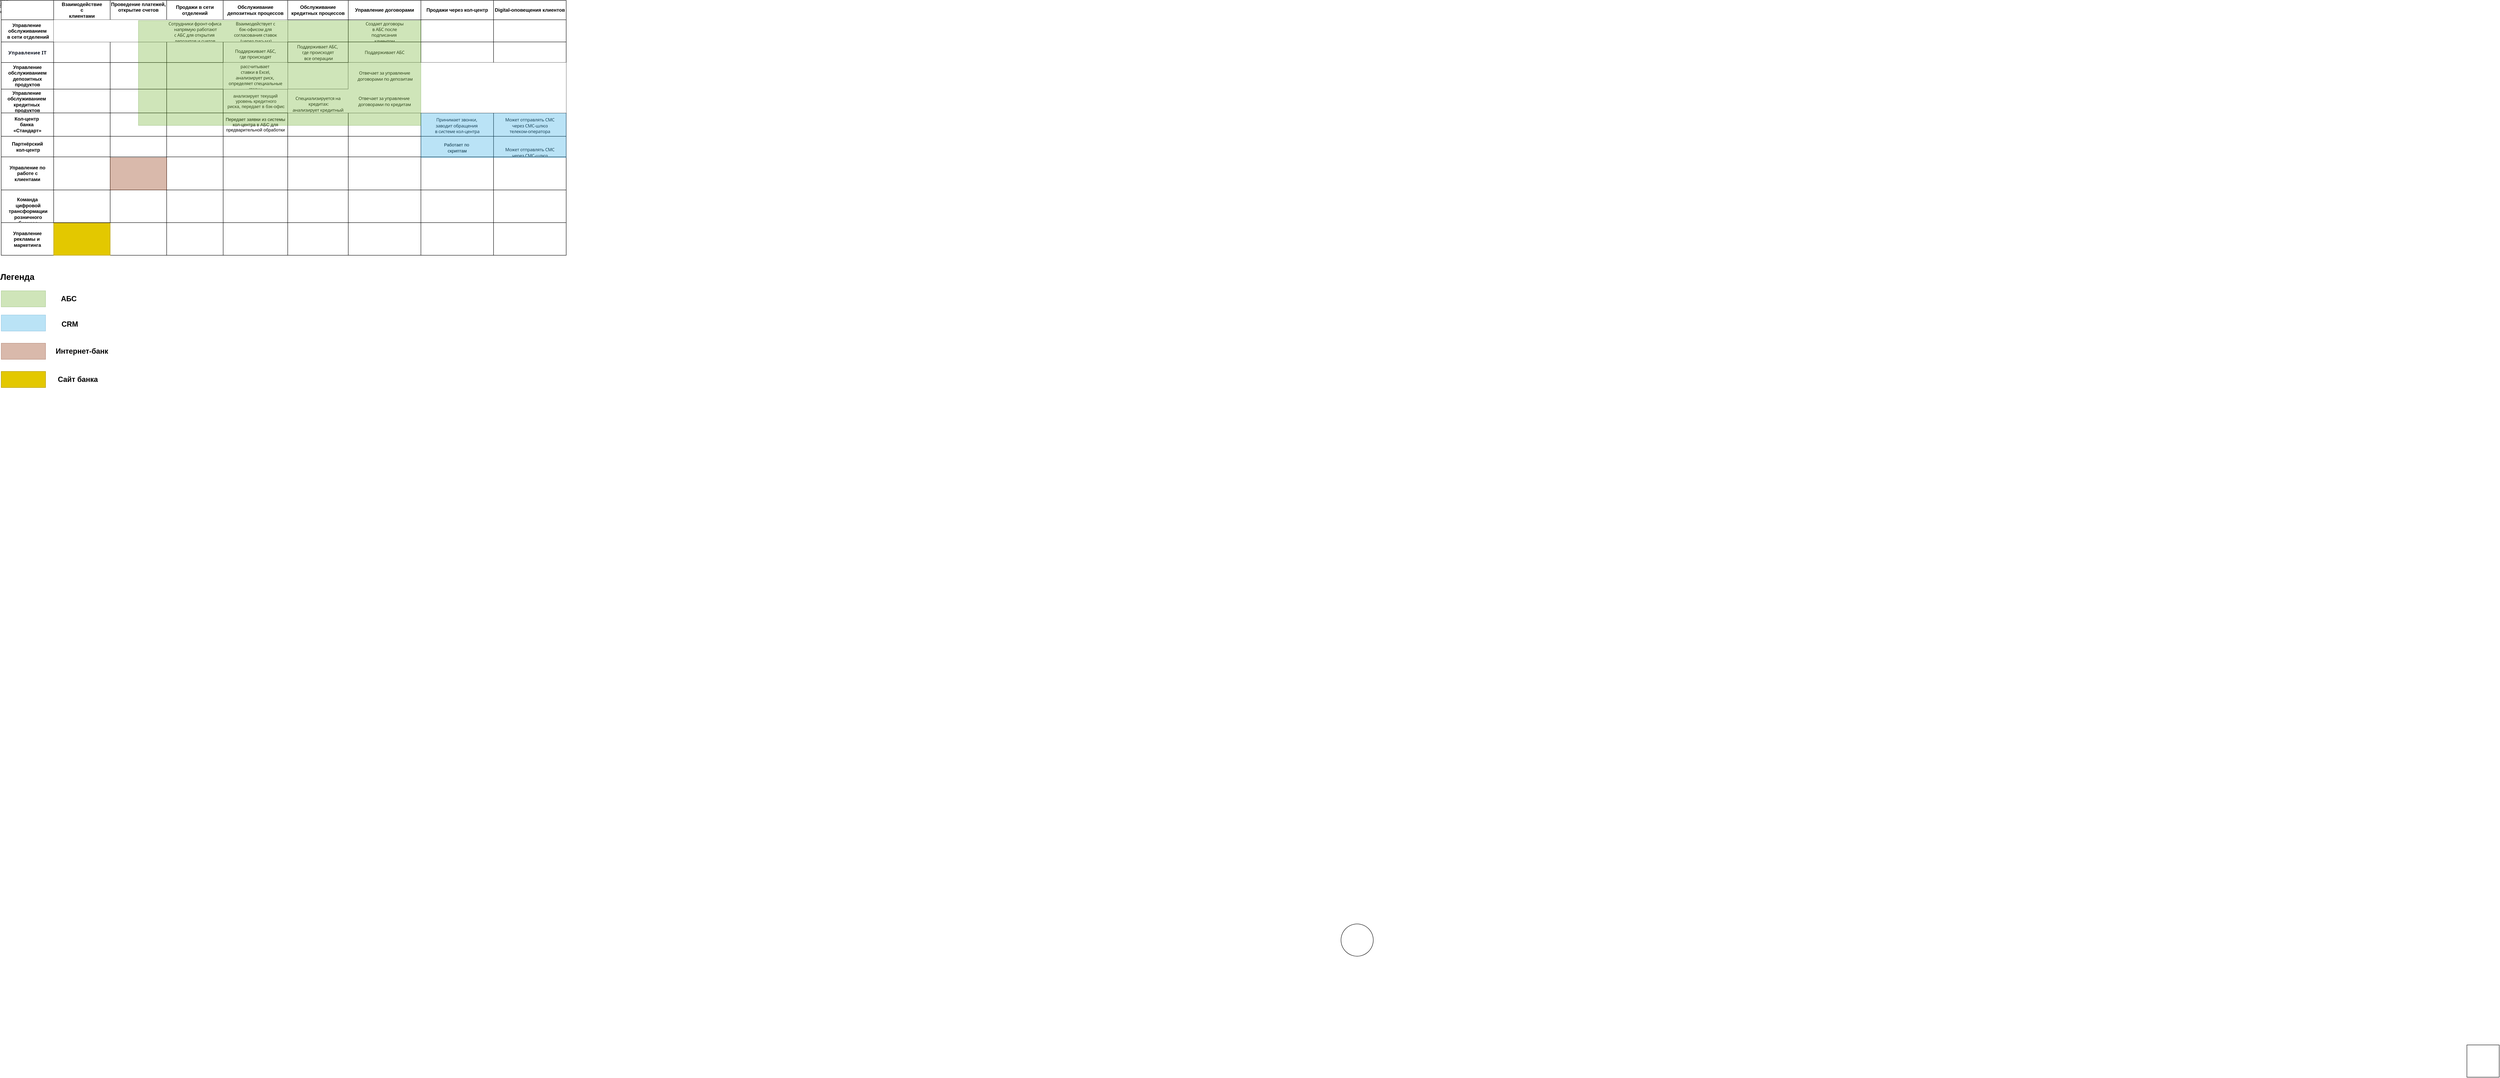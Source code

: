 <mxfile version="28.1.0">
  <diagram name="Умный дом - Архитектура" id="smart-home-1">
    <mxGraphModel dx="1252984" dy="795993" grid="1" gridSize="10" guides="1" tooltips="1" connect="1" arrows="1" fold="1" page="1" pageScale="1" pageWidth="827" pageHeight="1169" math="0" shadow="0">
      <root>
        <mxCell id="0" />
        <mxCell id="1" parent="0" />
        <mxCell id="pgXqeiuBFOD7ukAEs1Vz-1" value="Пользователь&#xa;Владелец умного дома" style="shape=actor;whiteSpace=wrap;html=1;" parent="1" vertex="1" x="100" y="300" width="60" height="80" />
        <mxCell id="pgXqeiuBFOD7ukAEs1Vz-2" value="Веб и Мобильное приложение&#xa;(React + React Native)" style="shape=rectangle;whiteSpace=wrap;html=1;fillColor=#007acc;strokeColor=#005a9e;fontColor=#ffffff;" parent="1" vertex="1" x="200" y="100" width="200" height="60" />
        <mxCell id="pgXqeiuBFOD7ukAEs1Vz-3" value="API Gateway&#xa;(Python + FastAPI)" style="shape=rectangle;whiteSpace=wrap;html=1;fillColor=#00a859;strokeColor=#007a4d;fontColor=#ffffff;" parent="1" vertex="1" x="200" y="200" width="200" height="60" />
        <mxCell id="pgXqeiuBFOD7ukAEs1Vz-4" value="Управление устройствами&#xa;(Python)" style="shape=rectangle;whiteSpace=wrap;html=1;fillColor=#ff6b00;strokeColor=#cc5600;fontColor=#ffffff;" parent="1" vertex="1" x="200" y="300" width="180" height="50" />
        <mxCell id="pgXqeiuBFOD7ukAEs1Vz-5" value="Автоматизация&#xa;(Python)" style="shape=rectangle;whiteSpace=wrap;html=1;fillColor=#ff6b00;strokeColor=#cc5600;fontColor=#ffffff;" parent="1" vertex="1" x="400" y="300" width="180" height="50" />
        <mxCell id="pgXqeiuBFOD7ukAEs1Vz-6" value="Телеметрия&#xa;(Python)" style="shape=rectangle;whiteSpace=wrap;html=1;fillColor=#ff6b00;strokeColor=#cc5600;fontColor=#ffffff;" parent="1" vertex="1" x="200" y="370" width="180" height="50" />
        <mxCell id="pgXqeiuBFOD7ukAEs1Vz-7" value="Уведомления&#xa;(Python)" style="shape=rectangle;whiteSpace=wrap;html=1;fillColor=#ff6b00;strokeColor=#cc5600;fontColor=#ffffff;" parent="1" vertex="1" x="400" y="370" width="180" height="50" />
        <mxCell id="pgXqeiuBFOD7ukAEs1Vz-8" value="PostgreSQL&#xa;База данных" style="shape=database;whiteSpace=wrap;html=1;fillColor=#4a4a4a;strokeColor=#2a2a2a;fontColor=#ffffff;" parent="1" vertex="1" x="200" y="460" width="120" height="80" />
        <mxCell id="pgXqeiuBFOD7ukAEs1Vz-9" value="ScyllaDB&#xa;NoSQL для телеметрии" style="shape=database;whiteSpace=wrap;html=1;fillColor=#4a4a4a;strokeColor=#2a2a2a;fontColor=#ffffff;" parent="1" vertex="1" x="350" y="460" width="120" height="80" />
        <mxCell id="pgXqeiuBFOD7ukAEs1Vz-10" value="Kafka&#xa;Шина событий" style="shape=queue;whiteSpace=wrap;html=1;fillColor=#d73a49;strokeColor=#b02d3a;fontColor=#ffffff;" parent="1" vertex="1" x="550" y="280" width="120" height="80" />
        <mxCell id="pgXqeiuBFOD7ukAEs1Vz-11" value="Внешние устройства&#xa;Датчики, камеры, ворота" style="shape=rectangle;whiteSpace=wrap;html=1;fillColor=#b3b3b3;strokeColor=#808080;fontColor=#000000;" parent="1" vertex="1" x="600" y="400" width="180" height="60" />
        <mxCell id="pgXqeiuBFOD7ukAEs1Vz-12" value="SMS-шлюз" style="shape=rectangle;whiteSpace=wrap;html=1;fillColor=#b3b3b3;strokeColor=#808080;fontColor=#000000;" parent="1" vertex="1" x="600" y="500" width="180" height="40" />
        <mxCell id="pgXqeiuBFOD7ukAEs1Vz-13" value="HTTPS" style="edgeStyle=orthogonalEdgeStyle;rounded=0;orthogonalLoop=1;jettySize=auto;sourcePerimeterSpacing=4;targetPerimeterSpacing=4;strokeColor=#333333;labelBackgroundColor=#ffffff;" parent="1" source="0" target="1" edge="1">
          <mxGeometry relative="1" as="geometry" />
        </mxCell>
        <mxCell id="pgXqeiuBFOD7ukAEs1Vz-14" value="REST API" style="edgeStyle=orthogonalEdgeStyle;rounded=0;orthogonalLoop=1;jettySize=auto;sourcePerimeterSpacing=4;targetPerimeterSpacing=4;strokeColor=#333333;labelBackgroundColor=#ffffff;" parent="1" source="1" edge="1">
          <mxGeometry relative="1" as="geometry" />
        </mxCell>
        <mxCell id="pgXqeiuBFOD7ukAEs1Vz-15" value="Вызовы /devices, /automation и др." style="edgeStyle=orthogonalEdgeStyle;rounded=0;orthogonalLoop=1;jettySize=auto;sourcePerimeterSpacing=4;targetPerimeterSpacing=4;strokeColor=#333333;labelBackgroundColor=#ffffff;" parent="1" edge="1">
          <mxGeometry relative="1" as="geometry" />
        </mxCell>
        <mxCell id="pgXqeiuBFOD7ukAEs1Vz-16" value="" style="edgeStyle=orthogonalEdgeStyle;rounded=0;orthogonalLoop=1;jettySize=auto;sourcePerimeterSpacing=4;targetPerimeterSpacing=4;strokeColor=#333333;" parent="1" edge="1">
          <mxGeometry relative="1" as="geometry" />
        </mxCell>
        <mxCell id="pgXqeiuBFOD7ukAEs1Vz-17" value="" style="edgeStyle=orthogonalEdgeStyle;rounded=0;orthogonalLoop=1;jettySize=auto;sourcePerimeterSpacing=4;targetPerimeterSpacing=4;strokeColor=#333333;" parent="1" edge="1">
          <mxGeometry relative="1" as="geometry" />
        </mxCell>
        <mxCell id="pgXqeiuBFOD7ukAEs1Vz-18" value="" style="edgeStyle=orthogonalEdgeStyle;rounded=0;orthogonalLoop=1;jettySize=auto;sourcePerimeterSpacing=4;targetPerimeterSpacing=4;strokeColor=#333333;" parent="1" edge="1">
          <mxGeometry relative="1" as="geometry" />
        </mxCell>
        <mxCell id="pgXqeiuBFOD7ukAEs1Vz-19" value="CRUD в БД" style="edgeStyle=orthogonalEdgeStyle;rounded=0;orthogonalLoop=1;jettySize=auto;sourcePerimeterSpacing=4;targetPerimeterSpacing=4;strokeColor=#333333;labelBackgroundColor=#ffffff;" parent="1" edge="1">
          <mxGeometry relative="1" as="geometry" />
        </mxCell>
        <mxCell id="pgXqeiuBFOD7ukAEs1Vz-20" value="CRUD в БД" style="edgeStyle=orthogonalEdgeStyle;rounded=0;orthogonalLoop=1;jettySize=auto;sourcePerimeterSpacing=4;targetPerimeterSpacing=4;strokeColor=#333333;labelBackgroundColor=#ffffff;" parent="1" edge="1">
          <mxGeometry relative="1" as="geometry" />
        </mxCell>
        <mxCell id="pgXqeiuBFOD7ukAEs1Vz-21" value="Запись данных" style="edgeStyle=orthogonalEdgeStyle;rounded=0;orthogonalLoop=1;jettySize=auto;sourcePerimeterSpacing=4;targetPerimeterSpacing=4;strokeColor=#333333;labelBackgroundColor=#ffffff;" parent="1" edge="1">
          <mxGeometry relative="1" as="geometry" />
        </mxCell>
        <mxCell id="pgXqeiuBFOD7ukAEs1Vz-22" value="Публикация событий" style="edgeStyle=orthogonalEdgeStyle;rounded=0;orthogonalLoop=1;jettySize=auto;sourcePerimeterSpacing=4;targetPerimeterSpacing=4;strokeColor=#333333;labelBackgroundColor=#ffffff;" parent="1" edge="1">
          <mxGeometry relative="1" as="geometry" />
        </mxCell>
        <mxCell id="pgXqeiuBFOD7ukAEs1Vz-23" value="Подписка на события" style="edgeStyle=orthogonalEdgeStyle;rounded=0;orthogonalLoop=1;jettySize=auto;sourcePerimeterSpacing=4;targetPerimeterSpacing=4;strokeColor=#333333;labelBackgroundColor=#ffffff;" parent="1" edge="1">
          <mxGeometry relative="1" as="geometry" />
        </mxCell>
        <mxCell id="pgXqeiuBFOD7ukAEs1Vz-24" value="Реагирование на события" style="edgeStyle=orthogonalEdgeStyle;rounded=0;orthogonalLoop=1;jettySize=auto;sourcePerimeterSpacing=4;targetPerimeterSpacing=4;strokeColor=#333333;labelBackgroundColor=#ffffff;" parent="1" edge="1">
          <mxGeometry relative="1" as="geometry" />
        </mxCell>
        <mxCell id="pgXqeiuBFOD7ukAEs1Vz-25" value="Подключение (MQTT/HTTP)" style="edgeStyle=orthogonalEdgeStyle;rounded=0;orthogonalLoop=1;jettySize=auto;sourcePerimeterSpacing=4;targetPerimeterSpacing=4;strokeColor=#333333;labelBackgroundColor=#ffffff;" parent="1" edge="1">
          <mxGeometry relative="1" as="geometry" />
        </mxCell>
        <mxCell id="pgXqeiuBFOD7ukAEs1Vz-26" value="Отправка SMS" style="edgeStyle=orthogonalEdgeStyle;rounded=0;orthogonalLoop=1;jettySize=auto;sourcePerimeterSpacing=4;targetPerimeterSpacing=4;strokeColor=#333333;labelBackgroundColor=#ffffff;" parent="1" edge="1">
          <mxGeometry relative="1" as="geometry" />
        </mxCell>
        <mxCell id="BMIXFoMRrKhgleHeBizc-27" value="" style="whiteSpace=wrap;html=1;aspect=fixed;" parent="1" vertex="1">
          <mxGeometry x="-2930" y="-1990" width="80" height="80" as="geometry" />
        </mxCell>
        <mxCell id="BMIXFoMRrKhgleHeBizc-28" value="" style="ellipse;whiteSpace=wrap;html=1;aspect=fixed;" parent="1" vertex="1">
          <mxGeometry x="-5720" y="-2290" width="80" height="80" as="geometry" />
        </mxCell>
        <mxCell id="NCRFvvMQdqPB_zbK2hEo-1" value="" style="shape=table;startSize=0;container=1;collapsible=0;childLayout=tableLayout;fontSize=16;html=1;whiteSpace=wrap;labelBackgroundColor=default;" vertex="1" parent="1">
          <mxGeometry x="-9040" y="-4580" width="1400" height="632" as="geometry" />
        </mxCell>
        <mxCell id="NCRFvvMQdqPB_zbK2hEo-2" value="" style="shape=tableRow;horizontal=0;startSize=0;swimlaneHead=0;swimlaneBody=0;strokeColor=inherit;top=0;left=0;bottom=0;right=0;collapsible=0;dropTarget=0;fillColor=none;points=[[0,0.5],[1,0.5]];portConstraint=eastwest;fontSize=16;" vertex="1" parent="NCRFvvMQdqPB_zbK2hEo-1">
          <mxGeometry width="1400" height="48" as="geometry" />
        </mxCell>
        <mxCell id="NCRFvvMQdqPB_zbK2hEo-20" style="shape=partialRectangle;html=1;whiteSpace=wrap;connectable=0;strokeColor=inherit;overflow=hidden;fillColor=none;top=0;left=0;bottom=0;right=0;pointerEvents=1;fontSize=16;" vertex="1" parent="NCRFvvMQdqPB_zbK2hEo-2">
          <mxGeometry width="130" height="48" as="geometry">
            <mxRectangle width="130" height="48" as="alternateBounds" />
          </mxGeometry>
        </mxCell>
        <mxCell id="NCRFvvMQdqPB_zbK2hEo-89" value="Взаимодействие&lt;br&gt;с&lt;br&gt;клиентами" style="shape=partialRectangle;html=1;whiteSpace=wrap;connectable=0;strokeColor=inherit;overflow=hidden;fillColor=none;top=0;left=0;bottom=0;right=0;pointerEvents=1;fontSize=12;fontStyle=1" vertex="1" parent="NCRFvvMQdqPB_zbK2hEo-2">
          <mxGeometry x="130" width="140" height="48" as="geometry">
            <mxRectangle width="140" height="48" as="alternateBounds" />
          </mxGeometry>
        </mxCell>
        <mxCell id="NCRFvvMQdqPB_zbK2hEo-80" value="Проведение платежей,&lt;div&gt;открытие счетов&lt;br&gt;&lt;br&gt;&lt;/div&gt;" style="shape=partialRectangle;html=1;whiteSpace=wrap;connectable=0;strokeColor=inherit;overflow=hidden;fillColor=none;top=0;left=0;bottom=0;right=0;pointerEvents=1;fontSize=12;fontStyle=1" vertex="1" parent="NCRFvvMQdqPB_zbK2hEo-2">
          <mxGeometry x="270" width="140" height="48" as="geometry">
            <mxRectangle width="140" height="48" as="alternateBounds" />
          </mxGeometry>
        </mxCell>
        <mxCell id="NCRFvvMQdqPB_zbK2hEo-17" value="Продажи в сети отделений" style="shape=partialRectangle;html=1;whiteSpace=wrap;connectable=0;strokeColor=inherit;overflow=hidden;fillColor=none;top=0;left=0;bottom=0;right=0;pointerEvents=1;fontSize=12;fontStyle=1" vertex="1" parent="NCRFvvMQdqPB_zbK2hEo-2">
          <mxGeometry x="410" width="140" height="48" as="geometry">
            <mxRectangle width="140" height="48" as="alternateBounds" />
          </mxGeometry>
        </mxCell>
        <mxCell id="NCRFvvMQdqPB_zbK2hEo-4" value="Обслуживание депозитных процессов" style="shape=partialRectangle;html=1;whiteSpace=wrap;connectable=0;strokeColor=inherit;overflow=hidden;fillColor=none;top=0;left=0;bottom=0;right=0;pointerEvents=1;fontSize=12;fontStyle=1" vertex="1" parent="NCRFvvMQdqPB_zbK2hEo-2">
          <mxGeometry x="550" width="160" height="48" as="geometry">
            <mxRectangle width="160" height="48" as="alternateBounds" />
          </mxGeometry>
        </mxCell>
        <mxCell id="NCRFvvMQdqPB_zbK2hEo-5" value="Обслуживание кредитных процессов" style="shape=partialRectangle;html=1;whiteSpace=wrap;connectable=0;strokeColor=inherit;overflow=hidden;fillColor=none;top=0;left=0;bottom=0;right=0;pointerEvents=1;fontSize=12;fontStyle=1" vertex="1" parent="NCRFvvMQdqPB_zbK2hEo-2">
          <mxGeometry x="710" width="150" height="48" as="geometry">
            <mxRectangle width="150" height="48" as="alternateBounds" />
          </mxGeometry>
        </mxCell>
        <mxCell id="NCRFvvMQdqPB_zbK2hEo-58" value="Управление договорами" style="shape=partialRectangle;html=1;whiteSpace=wrap;connectable=0;strokeColor=inherit;overflow=hidden;fillColor=none;top=0;left=0;bottom=0;right=0;pointerEvents=1;fontSize=12;fontStyle=1" vertex="1" parent="NCRFvvMQdqPB_zbK2hEo-2">
          <mxGeometry x="860" width="180" height="48" as="geometry">
            <mxRectangle width="180" height="48" as="alternateBounds" />
          </mxGeometry>
        </mxCell>
        <mxCell id="NCRFvvMQdqPB_zbK2hEo-233" value="Продажи через кол-центр" style="shape=partialRectangle;html=1;whiteSpace=wrap;connectable=0;strokeColor=inherit;overflow=hidden;fillColor=none;top=0;left=0;bottom=0;right=0;pointerEvents=1;fontSize=12;fontStyle=1" vertex="1" parent="NCRFvvMQdqPB_zbK2hEo-2">
          <mxGeometry x="1040" width="180" height="48" as="geometry">
            <mxRectangle width="180" height="48" as="alternateBounds" />
          </mxGeometry>
        </mxCell>
        <mxCell id="NCRFvvMQdqPB_zbK2hEo-222" value="Digital-оповещения клиентов" style="shape=partialRectangle;html=1;whiteSpace=wrap;connectable=0;strokeColor=inherit;overflow=hidden;fillColor=none;top=0;left=0;bottom=0;right=0;pointerEvents=1;fontSize=12;fontStyle=1" vertex="1" parent="NCRFvvMQdqPB_zbK2hEo-2">
          <mxGeometry x="1220" width="180" height="48" as="geometry">
            <mxRectangle width="180" height="48" as="alternateBounds" />
          </mxGeometry>
        </mxCell>
        <mxCell id="NCRFvvMQdqPB_zbK2hEo-6" value="" style="shape=tableRow;horizontal=0;startSize=0;swimlaneHead=0;swimlaneBody=0;strokeColor=inherit;top=0;left=0;bottom=0;right=0;collapsible=0;dropTarget=0;fillColor=none;points=[[0,0.5],[1,0.5]];portConstraint=eastwest;fontSize=16;labelBackgroundColor=light-dark(#98c7ec, #ededed);" vertex="1" parent="NCRFvvMQdqPB_zbK2hEo-1">
          <mxGeometry y="48" width="1400" height="55" as="geometry" />
        </mxCell>
        <mxCell id="NCRFvvMQdqPB_zbK2hEo-21" value="Управление&amp;nbsp;&lt;br&gt;обслуживанием&lt;br&gt;&amp;nbsp;в сети отделений" style="shape=partialRectangle;connectable=0;strokeColor=inherit;overflow=hidden;fillColor=none;top=0;left=0;bottom=0;right=0;pointerEvents=1;fontSize=12;whiteSpace=wrap;fontStyle=1;html=1;" vertex="1" parent="NCRFvvMQdqPB_zbK2hEo-6">
          <mxGeometry width="130" height="55" as="geometry">
            <mxRectangle width="130" height="55" as="alternateBounds" />
          </mxGeometry>
        </mxCell>
        <mxCell id="NCRFvvMQdqPB_zbK2hEo-90" style="shape=partialRectangle;html=1;whiteSpace=wrap;connectable=0;overflow=hidden;top=0;left=0;bottom=0;right=0;pointerEvents=1;fontSize=11;fontStyle=0;labelBackgroundColor=default;" vertex="1" parent="NCRFvvMQdqPB_zbK2hEo-6">
          <mxGeometry x="130" width="140" height="55" as="geometry">
            <mxRectangle width="140" height="55" as="alternateBounds" />
          </mxGeometry>
        </mxCell>
        <mxCell id="NCRFvvMQdqPB_zbK2hEo-81" style="shape=partialRectangle;html=1;whiteSpace=wrap;connectable=0;overflow=hidden;top=0;left=0;bottom=0;right=0;pointerEvents=1;fontSize=11;fontStyle=0;labelBackgroundColor=default;" vertex="1" parent="NCRFvvMQdqPB_zbK2hEo-6">
          <mxGeometry x="270" width="140" height="55" as="geometry">
            <mxRectangle width="140" height="55" as="alternateBounds" />
          </mxGeometry>
        </mxCell>
        <mxCell id="NCRFvvMQdqPB_zbK2hEo-18" value="&lt;span style=&quot;color: rgb(29, 29, 32); font-family: system-ui, ui-sans-serif, -apple-system, BlinkMacSystemFont, sans-serif, Inter, NotoSansHans; font-variant-ligatures: normal; font-variant-caps: normal; letter-spacing: -0.28px; orphans: 2; text-align: start; text-indent: 0px; text-transform: none; widows: 2; word-spacing: 0px; -webkit-text-stroke-width: 0px; white-space: nowrap; text-decoration-thickness: initial; text-decoration-style: initial; text-decoration-color: initial; float: none; display: inline !important;&quot;&gt;Сотрудники фронт-офиса&lt;/span&gt;&lt;div&gt;&lt;span style=&quot;color: rgb(29, 29, 32); font-family: system-ui, ui-sans-serif, -apple-system, BlinkMacSystemFont, sans-serif, Inter, NotoSansHans; font-variant-ligatures: normal; font-variant-caps: normal; letter-spacing: -0.28px; orphans: 2; text-align: start; text-indent: 0px; text-transform: none; widows: 2; word-spacing: 0px; -webkit-text-stroke-width: 0px; white-space: nowrap; text-decoration-thickness: initial; text-decoration-style: initial; text-decoration-color: initial; float: none; display: inline !important;&quot;&gt;&amp;nbsp;напрямую работают&lt;/span&gt;&lt;/div&gt;&lt;div&gt;&lt;span style=&quot;color: rgb(29, 29, 32); font-family: system-ui, ui-sans-serif, -apple-system, BlinkMacSystemFont, sans-serif, Inter, NotoSansHans; font-variant-ligatures: normal; font-variant-caps: normal; letter-spacing: -0.28px; orphans: 2; text-align: start; text-indent: 0px; text-transform: none; widows: 2; word-spacing: 0px; -webkit-text-stroke-width: 0px; white-space: nowrap; text-decoration-thickness: initial; text-decoration-style: initial; text-decoration-color: initial; float: none; display: inline !important;&quot;&gt;с АБС для открытия&amp;nbsp;&lt;/span&gt;&lt;/div&gt;&lt;div&gt;&lt;span style=&quot;color: rgb(29, 29, 32); font-family: system-ui, ui-sans-serif, -apple-system, BlinkMacSystemFont, sans-serif, Inter, NotoSansHans; font-variant-ligatures: normal; font-variant-caps: normal; letter-spacing: -0.28px; orphans: 2; text-align: start; text-indent: 0px; text-transform: none; widows: 2; word-spacing: 0px; -webkit-text-stroke-width: 0px; white-space: nowrap; text-decoration-thickness: initial; text-decoration-style: initial; text-decoration-color: initial; float: none; display: inline !important;&quot;&gt;депозитов и счетов&lt;/span&gt;&lt;br&gt;&lt;/div&gt;" style="shape=partialRectangle;html=1;whiteSpace=wrap;connectable=0;overflow=hidden;top=0;left=0;bottom=0;right=0;pointerEvents=1;fontSize=11;fontStyle=0;labelBackgroundColor=default;" vertex="1" parent="NCRFvvMQdqPB_zbK2hEo-6">
          <mxGeometry x="410" width="140" height="55" as="geometry">
            <mxRectangle width="140" height="55" as="alternateBounds" />
          </mxGeometry>
        </mxCell>
        <mxCell id="NCRFvvMQdqPB_zbK2hEo-8" value="&lt;span style=&quot;color: rgb(29, 29, 32); font-family: system-ui, ui-sans-serif, -apple-system, BlinkMacSystemFont, sans-serif, Inter, NotoSansHans; letter-spacing: -0.28px; text-align: start; text-wrap-mode: nowrap; background-color: rgb(255, 255, 255);&quot;&gt;Взаимодействует с&lt;/span&gt;&lt;div&gt;&lt;span style=&quot;color: rgb(29, 29, 32); font-family: system-ui, ui-sans-serif, -apple-system, BlinkMacSystemFont, sans-serif, Inter, NotoSansHans; letter-spacing: -0.28px; text-align: start; text-wrap-mode: nowrap; background-color: rgb(255, 255, 255);&quot;&gt;&amp;nbsp;бэк-офисом для&amp;nbsp;&lt;/span&gt;&lt;/div&gt;&lt;div&gt;&lt;span style=&quot;color: rgb(29, 29, 32); font-family: system-ui, ui-sans-serif, -apple-system, BlinkMacSystemFont, sans-serif, Inter, NotoSansHans; letter-spacing: -0.28px; text-align: start; text-wrap-mode: nowrap; background-color: rgb(255, 255, 255);&quot;&gt;согласования ставок&lt;/span&gt;&lt;/div&gt;&lt;div&gt;&lt;span style=&quot;color: rgb(29, 29, 32); font-family: system-ui, ui-sans-serif, -apple-system, BlinkMacSystemFont, sans-serif, Inter, NotoSansHans; letter-spacing: -0.28px; text-align: start; text-wrap-mode: nowrap; background-color: rgb(255, 255, 255);&quot;&gt;&amp;nbsp;(через письма)&lt;/span&gt;&lt;/div&gt;" style="shape=partialRectangle;html=1;whiteSpace=wrap;connectable=0;overflow=hidden;top=0;left=0;bottom=0;right=0;pointerEvents=1;fontSize=11;fontStyle=0" vertex="1" parent="NCRFvvMQdqPB_zbK2hEo-6">
          <mxGeometry x="550" width="160" height="55" as="geometry">
            <mxRectangle width="160" height="55" as="alternateBounds" />
          </mxGeometry>
        </mxCell>
        <mxCell id="NCRFvvMQdqPB_zbK2hEo-9" value="" style="shape=partialRectangle;html=1;whiteSpace=wrap;connectable=0;strokeColor=inherit;overflow=hidden;fillColor=none;top=0;left=0;bottom=0;right=0;pointerEvents=1;fontSize=16;" vertex="1" parent="NCRFvvMQdqPB_zbK2hEo-6">
          <mxGeometry x="710" width="150" height="55" as="geometry">
            <mxRectangle width="150" height="55" as="alternateBounds" />
          </mxGeometry>
        </mxCell>
        <mxCell id="NCRFvvMQdqPB_zbK2hEo-59" value="&lt;span style=&quot;color: rgb(29, 29, 32); font-family: system-ui, ui-sans-serif, -apple-system, BlinkMacSystemFont, sans-serif, Inter, NotoSansHans; font-variant-ligatures: normal; font-variant-caps: normal; font-weight: 400; letter-spacing: -0.28px; orphans: 2; text-align: start; text-indent: 0px; text-transform: none; widows: 2; word-spacing: 0px; -webkit-text-stroke-width: 0px; white-space: nowrap; background-color: rgb(255, 255, 255); text-decoration-thickness: initial; text-decoration-style: initial; text-decoration-color: initial; float: none; display: inline !important;&quot;&gt;Создает договоры&lt;/span&gt;&lt;div&gt;&lt;span style=&quot;color: rgb(29, 29, 32); font-family: system-ui, ui-sans-serif, -apple-system, BlinkMacSystemFont, sans-serif, Inter, NotoSansHans; font-variant-ligatures: normal; font-variant-caps: normal; font-weight: 400; letter-spacing: -0.28px; orphans: 2; text-align: start; text-indent: 0px; text-transform: none; widows: 2; word-spacing: 0px; -webkit-text-stroke-width: 0px; white-space: nowrap; background-color: rgb(255, 255, 255); text-decoration-thickness: initial; text-decoration-style: initial; text-decoration-color: initial; float: none; display: inline !important;&quot;&gt;&amp;nbsp;в АБС после&amp;nbsp;&lt;/span&gt;&lt;/div&gt;&lt;div&gt;&lt;span style=&quot;color: rgb(29, 29, 32); font-family: system-ui, ui-sans-serif, -apple-system, BlinkMacSystemFont, sans-serif, Inter, NotoSansHans; font-variant-ligatures: normal; font-variant-caps: normal; font-weight: 400; letter-spacing: -0.28px; orphans: 2; text-align: start; text-indent: 0px; text-transform: none; widows: 2; word-spacing: 0px; -webkit-text-stroke-width: 0px; white-space: nowrap; background-color: rgb(255, 255, 255); text-decoration-thickness: initial; text-decoration-style: initial; text-decoration-color: initial; float: none; display: inline !important;&quot;&gt;подписания&amp;nbsp;&lt;/span&gt;&lt;/div&gt;&lt;div&gt;&lt;span style=&quot;color: rgb(29, 29, 32); font-family: system-ui, ui-sans-serif, -apple-system, BlinkMacSystemFont, sans-serif, Inter, NotoSansHans; font-variant-ligatures: normal; font-variant-caps: normal; font-weight: 400; letter-spacing: -0.28px; orphans: 2; text-align: start; text-indent: 0px; text-transform: none; widows: 2; word-spacing: 0px; -webkit-text-stroke-width: 0px; white-space: nowrap; background-color: rgb(255, 255, 255); text-decoration-thickness: initial; text-decoration-style: initial; text-decoration-color: initial; float: none; display: inline !important;&quot;&gt;клиентом&lt;/span&gt;&lt;br&gt;&lt;/div&gt;" style="shape=partialRectangle;html=1;whiteSpace=wrap;connectable=0;strokeColor=inherit;overflow=hidden;fillColor=none;top=0;left=0;bottom=0;right=0;pointerEvents=1;fontSize=11;fontStyle=0" vertex="1" parent="NCRFvvMQdqPB_zbK2hEo-6">
          <mxGeometry x="860" width="180" height="55" as="geometry">
            <mxRectangle width="180" height="55" as="alternateBounds" />
          </mxGeometry>
        </mxCell>
        <mxCell id="NCRFvvMQdqPB_zbK2hEo-234" style="shape=partialRectangle;html=1;whiteSpace=wrap;connectable=0;strokeColor=inherit;overflow=hidden;fillColor=none;top=0;left=0;bottom=0;right=0;pointerEvents=1;fontSize=11;fontStyle=0" vertex="1" parent="NCRFvvMQdqPB_zbK2hEo-6">
          <mxGeometry x="1040" width="180" height="55" as="geometry">
            <mxRectangle width="180" height="55" as="alternateBounds" />
          </mxGeometry>
        </mxCell>
        <mxCell id="NCRFvvMQdqPB_zbK2hEo-223" style="shape=partialRectangle;html=1;whiteSpace=wrap;connectable=0;strokeColor=inherit;overflow=hidden;fillColor=none;top=0;left=0;bottom=0;right=0;pointerEvents=1;fontSize=11;fontStyle=0" vertex="1" parent="NCRFvvMQdqPB_zbK2hEo-6">
          <mxGeometry x="1220" width="180" height="55" as="geometry">
            <mxRectangle width="180" height="55" as="alternateBounds" />
          </mxGeometry>
        </mxCell>
        <mxCell id="NCRFvvMQdqPB_zbK2hEo-10" value="" style="shape=tableRow;horizontal=0;startSize=0;swimlaneHead=0;swimlaneBody=0;strokeColor=inherit;top=0;left=0;bottom=0;right=0;collapsible=0;dropTarget=0;fillColor=none;points=[[0,0.5],[1,0.5]];portConstraint=eastwest;fontSize=16;" vertex="1" parent="NCRFvvMQdqPB_zbK2hEo-1">
          <mxGeometry y="103" width="1400" height="51" as="geometry" />
        </mxCell>
        <mxCell id="NCRFvvMQdqPB_zbK2hEo-22" value="&lt;span style=&quot;--tw-border-spacing-x: 0; --tw-border-spacing-y: 0; --tw-translate-x: 0; --tw-translate-y: 0; --tw-rotate: 0; --tw-skew-x: 0; --tw-skew-y: 0; --tw-scale-x: 1; --tw-scale-y: 1; --tw-pan-x: ; --tw-pan-y: ; --tw-pinch-zoom: ; --tw-scroll-snap-strictness: proximity; --tw-gradient-from-position: ; --tw-gradient-via-position: ; --tw-gradient-to-position: ; --tw-ordinal: ; --tw-slashed-zero: ; --tw-numeric-figure: ; --tw-numeric-spacing: ; --tw-numeric-fraction: ; --tw-ring-inset: ; --tw-ring-offset-width: 0px; --tw-ring-offset-color: #fff; --tw-ring-color: rgb(59 130 246 / .5); --tw-ring-offset-shadow: 0 0 #0000; --tw-ring-shadow: 0 0 #0000; --tw-shadow: 0 0 #0000; --tw-shadow-colored: 0 0 #0000; --tw-blur: ; --tw-brightness: ; --tw-contrast: ; --tw-grayscale: ; --tw-hue-rotate: ; --tw-invert: ; --tw-saturate: ; --tw-sepia: ; --tw-drop-shadow: ; --tw-backdrop-blur: ; --tw-backdrop-brightness: ; --tw-backdrop-contrast: ; --tw-backdrop-grayscale: ; --tw-backdrop-hue-rotate: ; --tw-backdrop-invert: ; --tw-backdrop-opacity: ; --tw-backdrop-saturate: ; --tw-backdrop-sepia: ; --tw-contain-size: ; --tw-contain-layout: ; --tw-contain-paint: ; --tw-contain-style: ; box-sizing: border-box; border-top: 0px solid rgb(227, 227, 227); border-bottom: 0px solid rgb(227, 227, 227); color: rgb(17, 24, 39); margin: 12px 0px; line-height: 1.75; letter-spacing: 0.02em; font-family: system-ui, ui-sans-serif, -apple-system, BlinkMacSystemFont, sans-serif, Inter, NotoSansHans; text-align: start; text-wrap-mode: nowrap; background-color: rgb(255, 255, 255); border-right: none !important; border-left: none !important;&quot;&gt;Управление IT&lt;/span&gt;" style="shape=partialRectangle;html=1;whiteSpace=wrap;connectable=0;strokeColor=inherit;overflow=hidden;fillColor=none;top=0;left=0;bottom=0;right=0;pointerEvents=1;fontSize=12;fontStyle=1" vertex="1" parent="NCRFvvMQdqPB_zbK2hEo-10">
          <mxGeometry width="130" height="51" as="geometry">
            <mxRectangle width="130" height="51" as="alternateBounds" />
          </mxGeometry>
        </mxCell>
        <mxCell id="NCRFvvMQdqPB_zbK2hEo-91" style="shape=partialRectangle;html=1;whiteSpace=wrap;connectable=0;strokeColor=inherit;overflow=hidden;fillColor=none;top=0;left=0;bottom=0;right=0;pointerEvents=1;fontSize=16;" vertex="1" parent="NCRFvvMQdqPB_zbK2hEo-10">
          <mxGeometry x="130" width="140" height="51" as="geometry">
            <mxRectangle width="140" height="51" as="alternateBounds" />
          </mxGeometry>
        </mxCell>
        <mxCell id="NCRFvvMQdqPB_zbK2hEo-82" style="shape=partialRectangle;html=1;whiteSpace=wrap;connectable=0;strokeColor=inherit;overflow=hidden;fillColor=none;top=0;left=0;bottom=0;right=0;pointerEvents=1;fontSize=16;" vertex="1" parent="NCRFvvMQdqPB_zbK2hEo-10">
          <mxGeometry x="270" width="140" height="51" as="geometry">
            <mxRectangle width="140" height="51" as="alternateBounds" />
          </mxGeometry>
        </mxCell>
        <mxCell id="NCRFvvMQdqPB_zbK2hEo-19" style="shape=partialRectangle;html=1;whiteSpace=wrap;connectable=0;strokeColor=inherit;overflow=hidden;fillColor=none;top=0;left=0;bottom=0;right=0;pointerEvents=1;fontSize=16;" vertex="1" parent="NCRFvvMQdqPB_zbK2hEo-10">
          <mxGeometry x="410" width="140" height="51" as="geometry">
            <mxRectangle width="140" height="51" as="alternateBounds" />
          </mxGeometry>
        </mxCell>
        <mxCell id="NCRFvvMQdqPB_zbK2hEo-12" value="&lt;br&gt;&lt;span style=&quot;color: rgb(29, 29, 32); font-family: system-ui, ui-sans-serif, -apple-system, BlinkMacSystemFont, sans-serif, Inter, NotoSansHans; font-variant-ligatures: normal; font-variant-caps: normal; font-weight: 400; letter-spacing: -0.28px; orphans: 2; text-align: start; text-indent: 0px; text-transform: none; widows: 2; word-spacing: 0px; -webkit-text-stroke-width: 0px; white-space: nowrap; background-color: rgb(255, 255, 255); text-decoration-thickness: initial; text-decoration-style: initial; text-decoration-color: initial; float: none; display: inline !important;&quot;&gt;&lt;span&gt;&amp;nbsp;&lt;/span&gt;Поддерживает АБС,&amp;nbsp;&lt;/span&gt;&lt;div&gt;&lt;span style=&quot;color: rgb(29, 29, 32); font-family: system-ui, ui-sans-serif, -apple-system, BlinkMacSystemFont, sans-serif, Inter, NotoSansHans; font-variant-ligatures: normal; font-variant-caps: normal; font-weight: 400; letter-spacing: -0.28px; orphans: 2; text-align: start; text-indent: 0px; text-transform: none; widows: 2; word-spacing: 0px; -webkit-text-stroke-width: 0px; white-space: nowrap; background-color: rgb(255, 255, 255); text-decoration-thickness: initial; text-decoration-style: initial; text-decoration-color: initial; float: none; display: inline !important;&quot;&gt;где происходят&lt;/span&gt;&lt;/div&gt;&lt;div&gt;&lt;span style=&quot;color: rgb(29, 29, 32); font-family: system-ui, ui-sans-serif, -apple-system, BlinkMacSystemFont, sans-serif, Inter, NotoSansHans; font-variant-ligatures: normal; font-variant-caps: normal; font-weight: 400; letter-spacing: -0.28px; orphans: 2; text-align: start; text-indent: 0px; text-transform: none; widows: 2; word-spacing: 0px; -webkit-text-stroke-width: 0px; white-space: nowrap; background-color: rgb(255, 255, 255); text-decoration-thickness: initial; text-decoration-style: initial; text-decoration-color: initial; float: none; display: inline !important;&quot;&gt;&amp;nbsp;все операции&lt;/span&gt;&lt;br&gt;&lt;br&gt;&lt;/div&gt;" style="shape=partialRectangle;html=1;whiteSpace=wrap;connectable=0;strokeColor=inherit;overflow=hidden;fillColor=none;top=0;left=0;bottom=0;right=0;pointerEvents=1;fontSize=11;fontStyle=0" vertex="1" parent="NCRFvvMQdqPB_zbK2hEo-10">
          <mxGeometry x="550" width="160" height="51" as="geometry">
            <mxRectangle width="160" height="51" as="alternateBounds" />
          </mxGeometry>
        </mxCell>
        <mxCell id="NCRFvvMQdqPB_zbK2hEo-13" value="&lt;div&gt;&lt;span style=&quot;text-wrap-mode: nowrap; color: rgb(29, 29, 32); font-family: system-ui, ui-sans-serif, -apple-system, BlinkMacSystemFont, sans-serif, Inter, NotoSansHans; letter-spacing: -0.28px; text-align: start; background-color: rgb(255, 255, 255); float: none; display: inline !important;&quot;&gt;Поддерживает АБС,&amp;nbsp;&lt;/span&gt;&lt;div&gt;&lt;span style=&quot;color: rgb(29, 29, 32); font-family: system-ui, ui-sans-serif, -apple-system, BlinkMacSystemFont, sans-serif, Inter, NotoSansHans; letter-spacing: -0.28px; text-align: start; text-wrap-mode: nowrap; background-color: rgb(255, 255, 255); float: none; display: inline !important;&quot;&gt;где происходят&lt;/span&gt;&lt;/div&gt;&lt;div&gt;&lt;span style=&quot;color: rgb(29, 29, 32); font-family: system-ui, ui-sans-serif, -apple-system, BlinkMacSystemFont, sans-serif, Inter, NotoSansHans; letter-spacing: -0.28px; text-align: start; text-wrap-mode: nowrap; background-color: rgb(255, 255, 255); float: none; display: inline !important;&quot;&gt;&amp;nbsp;все операции&lt;/span&gt;&lt;/div&gt;&lt;/div&gt;" style="shape=partialRectangle;html=1;whiteSpace=wrap;connectable=0;strokeColor=inherit;overflow=hidden;fillColor=none;top=0;left=0;bottom=0;right=0;pointerEvents=1;fontSize=11;align=center;fontStyle=0" vertex="1" parent="NCRFvvMQdqPB_zbK2hEo-10">
          <mxGeometry x="710" width="150" height="51" as="geometry">
            <mxRectangle width="150" height="51" as="alternateBounds" />
          </mxGeometry>
        </mxCell>
        <mxCell id="NCRFvvMQdqPB_zbK2hEo-60" value="&lt;span style=&quot;color: rgb(29, 29, 32); font-family: system-ui, ui-sans-serif, -apple-system, BlinkMacSystemFont, sans-serif, Inter, NotoSansHans; letter-spacing: -0.28px; text-align: start; text-wrap-mode: nowrap; background-color: rgb(255, 255, 255);&quot;&gt;Поддерживает АБС&lt;/span&gt;" style="shape=partialRectangle;html=1;whiteSpace=wrap;connectable=0;strokeColor=inherit;overflow=hidden;fillColor=none;top=0;left=0;bottom=0;right=0;pointerEvents=1;fontSize=11;fontStyle=0" vertex="1" parent="NCRFvvMQdqPB_zbK2hEo-10">
          <mxGeometry x="860" width="180" height="51" as="geometry">
            <mxRectangle width="180" height="51" as="alternateBounds" />
          </mxGeometry>
        </mxCell>
        <mxCell id="NCRFvvMQdqPB_zbK2hEo-235" style="shape=partialRectangle;html=1;whiteSpace=wrap;connectable=0;strokeColor=inherit;overflow=hidden;fillColor=none;top=0;left=0;bottom=0;right=0;pointerEvents=1;fontSize=11;fontStyle=0" vertex="1" parent="NCRFvvMQdqPB_zbK2hEo-10">
          <mxGeometry x="1040" width="180" height="51" as="geometry">
            <mxRectangle width="180" height="51" as="alternateBounds" />
          </mxGeometry>
        </mxCell>
        <mxCell id="NCRFvvMQdqPB_zbK2hEo-224" style="shape=partialRectangle;html=1;whiteSpace=wrap;connectable=0;strokeColor=inherit;overflow=hidden;fillColor=none;top=0;left=0;bottom=0;right=0;pointerEvents=1;fontSize=11;fontStyle=0" vertex="1" parent="NCRFvvMQdqPB_zbK2hEo-10">
          <mxGeometry x="1220" width="180" height="51" as="geometry">
            <mxRectangle width="180" height="51" as="alternateBounds" />
          </mxGeometry>
        </mxCell>
        <mxCell id="NCRFvvMQdqPB_zbK2hEo-23" style="shape=tableRow;horizontal=0;startSize=0;swimlaneHead=0;swimlaneBody=0;strokeColor=inherit;top=0;left=0;bottom=0;right=0;collapsible=0;dropTarget=0;fillColor=none;points=[[0,0.5],[1,0.5]];portConstraint=eastwest;fontSize=16;" vertex="1" parent="NCRFvvMQdqPB_zbK2hEo-1">
          <mxGeometry y="154" width="1400" height="66" as="geometry" />
        </mxCell>
        <mxCell id="NCRFvvMQdqPB_zbK2hEo-24" value="Управление обслуживанием депозитных продуктов" style="shape=partialRectangle;html=1;whiteSpace=wrap;connectable=0;strokeColor=inherit;overflow=hidden;fillColor=none;top=0;left=0;bottom=0;right=0;pointerEvents=1;fontSize=12;fontStyle=1" vertex="1" parent="NCRFvvMQdqPB_zbK2hEo-23">
          <mxGeometry width="130" height="66" as="geometry">
            <mxRectangle width="130" height="66" as="alternateBounds" />
          </mxGeometry>
        </mxCell>
        <mxCell id="NCRFvvMQdqPB_zbK2hEo-92" style="shape=partialRectangle;html=1;whiteSpace=wrap;connectable=0;strokeColor=inherit;overflow=hidden;fillColor=none;top=0;left=0;bottom=0;right=0;pointerEvents=1;fontSize=16;" vertex="1" parent="NCRFvvMQdqPB_zbK2hEo-23">
          <mxGeometry x="130" width="140" height="66" as="geometry">
            <mxRectangle width="140" height="66" as="alternateBounds" />
          </mxGeometry>
        </mxCell>
        <mxCell id="NCRFvvMQdqPB_zbK2hEo-83" style="shape=partialRectangle;html=1;whiteSpace=wrap;connectable=0;strokeColor=inherit;overflow=hidden;fillColor=none;top=0;left=0;bottom=0;right=0;pointerEvents=1;fontSize=16;" vertex="1" parent="NCRFvvMQdqPB_zbK2hEo-23">
          <mxGeometry x="270" width="140" height="66" as="geometry">
            <mxRectangle width="140" height="66" as="alternateBounds" />
          </mxGeometry>
        </mxCell>
        <mxCell id="NCRFvvMQdqPB_zbK2hEo-25" style="shape=partialRectangle;html=1;whiteSpace=wrap;connectable=0;strokeColor=inherit;overflow=hidden;fillColor=none;top=0;left=0;bottom=0;right=0;pointerEvents=1;fontSize=16;" vertex="1" parent="NCRFvvMQdqPB_zbK2hEo-23">
          <mxGeometry x="410" width="140" height="66" as="geometry">
            <mxRectangle width="140" height="66" as="alternateBounds" />
          </mxGeometry>
        </mxCell>
        <mxCell id="NCRFvvMQdqPB_zbK2hEo-28" value="&lt;span style=&quot;color: rgb(29, 29, 32); font-family: system-ui, ui-sans-serif, -apple-system, BlinkMacSystemFont, sans-serif, Inter, NotoSansHans; font-variant-ligatures: normal; font-variant-caps: normal; font-weight: 400; letter-spacing: -0.28px; orphans: 2; text-align: start; text-indent: 0px; text-transform: none; widows: 2; word-spacing: 0px; -webkit-text-stroke-width: 0px; white-space: nowrap; background-color: rgb(255, 255, 255); text-decoration-thickness: initial; text-decoration-style: initial; text-decoration-color: initial; float: none; display: inline !important;&quot;&gt;рассчитывает&amp;nbsp;&lt;/span&gt;&lt;div&gt;&lt;span style=&quot;color: rgb(29, 29, 32); font-family: system-ui, ui-sans-serif, -apple-system, BlinkMacSystemFont, sans-serif, Inter, NotoSansHans; font-variant-ligatures: normal; font-variant-caps: normal; font-weight: 400; letter-spacing: -0.28px; orphans: 2; text-align: start; text-indent: 0px; text-transform: none; widows: 2; word-spacing: 0px; -webkit-text-stroke-width: 0px; white-space: nowrap; background-color: rgb(255, 255, 255); text-decoration-thickness: initial; text-decoration-style: initial; text-decoration-color: initial; float: none; display: inline !important;&quot;&gt;ставки в Excel,&lt;/span&gt;&lt;/div&gt;&lt;div&gt;&lt;span style=&quot;color: rgb(29, 29, 32); font-family: system-ui, ui-sans-serif, -apple-system, BlinkMacSystemFont, sans-serif, Inter, NotoSansHans; font-variant-ligatures: normal; font-variant-caps: normal; font-weight: 400; letter-spacing: -0.28px; orphans: 2; text-align: start; text-indent: 0px; text-transform: none; widows: 2; word-spacing: 0px; -webkit-text-stroke-width: 0px; white-space: nowrap; background-color: rgb(255, 255, 255); text-decoration-thickness: initial; text-decoration-style: initial; text-decoration-color: initial; float: none; display: inline !important;&quot;&gt;анализирует риск,&amp;nbsp;&lt;/span&gt;&lt;/div&gt;&lt;div&gt;&lt;span style=&quot;color: rgb(29, 29, 32); font-family: system-ui, ui-sans-serif, -apple-system, BlinkMacSystemFont, sans-serif, Inter, NotoSansHans; font-variant-ligatures: normal; font-variant-caps: normal; font-weight: 400; letter-spacing: -0.28px; orphans: 2; text-align: start; text-indent: 0px; text-transform: none; widows: 2; word-spacing: 0px; -webkit-text-stroke-width: 0px; white-space: nowrap; background-color: rgb(255, 255, 255); text-decoration-thickness: initial; text-decoration-style: initial; text-decoration-color: initial; float: none; display: inline !important;&quot;&gt;определяет специальные&lt;/span&gt;&lt;/div&gt;&lt;div&gt;&lt;span style=&quot;color: rgb(29, 29, 32); font-family: system-ui, ui-sans-serif, -apple-system, BlinkMacSystemFont, sans-serif, Inter, NotoSansHans; font-variant-ligatures: normal; font-variant-caps: normal; font-weight: 400; letter-spacing: -0.28px; orphans: 2; text-align: start; text-indent: 0px; text-transform: none; widows: 2; word-spacing: 0px; -webkit-text-stroke-width: 0px; white-space: nowrap; background-color: rgb(255, 255, 255); text-decoration-thickness: initial; text-decoration-style: initial; text-decoration-color: initial; float: none; display: inline !important;&quot;&gt;ставки&lt;/span&gt;&lt;br&gt;&lt;/div&gt;" style="shape=partialRectangle;html=1;whiteSpace=wrap;connectable=0;overflow=hidden;top=0;left=0;bottom=0;right=0;pointerEvents=1;fontSize=11;fontStyle=0" vertex="1" parent="NCRFvvMQdqPB_zbK2hEo-23">
          <mxGeometry x="550" width="160" height="66" as="geometry">
            <mxRectangle width="160" height="66" as="alternateBounds" />
          </mxGeometry>
        </mxCell>
        <mxCell id="NCRFvvMQdqPB_zbK2hEo-29" style="shape=partialRectangle;html=1;whiteSpace=wrap;connectable=0;strokeColor=inherit;overflow=hidden;fillColor=none;top=0;left=0;bottom=0;right=0;pointerEvents=1;fontSize=16;" vertex="1" parent="NCRFvvMQdqPB_zbK2hEo-23">
          <mxGeometry x="710" width="150" height="66" as="geometry">
            <mxRectangle width="150" height="66" as="alternateBounds" />
          </mxGeometry>
        </mxCell>
        <mxCell id="NCRFvvMQdqPB_zbK2hEo-61" value="&lt;br&gt;&lt;span style=&quot;color: rgb(29, 29, 32); font-family: system-ui, ui-sans-serif, -apple-system, BlinkMacSystemFont, sans-serif, Inter, NotoSansHans; font-variant-ligatures: normal; font-variant-caps: normal; font-weight: 400; letter-spacing: -0.28px; orphans: 2; text-align: start; text-indent: 0px; text-transform: none; widows: 2; word-spacing: 0px; -webkit-text-stroke-width: 0px; white-space: nowrap; background-color: rgb(255, 255, 255); text-decoration-thickness: initial; text-decoration-style: initial; text-decoration-color: initial; float: none; display: inline !important;&quot;&gt;Отвечает за управление&lt;/span&gt;&lt;div&gt;&lt;span style=&quot;color: rgb(29, 29, 32); font-family: system-ui, ui-sans-serif, -apple-system, BlinkMacSystemFont, sans-serif, Inter, NotoSansHans; font-variant-ligatures: normal; font-variant-caps: normal; font-weight: 400; letter-spacing: -0.28px; orphans: 2; text-align: start; text-indent: 0px; text-transform: none; widows: 2; word-spacing: 0px; -webkit-text-stroke-width: 0px; white-space: nowrap; background-color: rgb(255, 255, 255); text-decoration-thickness: initial; text-decoration-style: initial; text-decoration-color: initial; float: none; display: inline !important;&quot;&gt;&amp;nbsp;договорами по депозитам&lt;/span&gt;&lt;br&gt;&lt;br&gt;&lt;/div&gt;" style="shape=partialRectangle;html=1;whiteSpace=wrap;connectable=0;overflow=hidden;top=0;left=0;bottom=0;right=0;pointerEvents=1;fontSize=11;fontStyle=0" vertex="1" parent="NCRFvvMQdqPB_zbK2hEo-23">
          <mxGeometry x="860" width="180" height="66" as="geometry">
            <mxRectangle width="180" height="66" as="alternateBounds" />
          </mxGeometry>
        </mxCell>
        <mxCell id="NCRFvvMQdqPB_zbK2hEo-236" style="shape=partialRectangle;html=1;whiteSpace=wrap;connectable=0;overflow=hidden;top=0;left=0;bottom=0;right=0;pointerEvents=1;fontSize=11;fontStyle=0" vertex="1" parent="NCRFvvMQdqPB_zbK2hEo-23">
          <mxGeometry x="1040" width="180" height="66" as="geometry">
            <mxRectangle width="180" height="66" as="alternateBounds" />
          </mxGeometry>
        </mxCell>
        <mxCell id="NCRFvvMQdqPB_zbK2hEo-225" style="shape=partialRectangle;html=1;whiteSpace=wrap;connectable=0;overflow=hidden;top=0;left=0;bottom=0;right=0;pointerEvents=1;fontSize=11;fontStyle=0" vertex="1" parent="NCRFvvMQdqPB_zbK2hEo-23">
          <mxGeometry x="1220" width="180" height="66" as="geometry">
            <mxRectangle width="180" height="66" as="alternateBounds" />
          </mxGeometry>
        </mxCell>
        <mxCell id="NCRFvvMQdqPB_zbK2hEo-30" style="shape=tableRow;horizontal=0;startSize=0;swimlaneHead=0;swimlaneBody=0;strokeColor=inherit;top=0;left=0;bottom=0;right=0;collapsible=0;dropTarget=0;fillColor=none;points=[[0,0.5],[1,0.5]];portConstraint=eastwest;fontSize=16;" vertex="1" parent="NCRFvvMQdqPB_zbK2hEo-1">
          <mxGeometry y="220" width="1400" height="59" as="geometry" />
        </mxCell>
        <mxCell id="NCRFvvMQdqPB_zbK2hEo-31" value="Управление&amp;nbsp;&lt;br&gt;обслуживанием&amp;nbsp;&lt;br&gt;кредитных&amp;nbsp;&lt;br&gt;продуктов" style="shape=partialRectangle;whiteSpace=wrap;connectable=0;strokeColor=inherit;overflow=hidden;fillColor=none;top=0;left=0;bottom=0;right=0;pointerEvents=1;fontSize=12;fontStyle=1;html=1;" vertex="1" parent="NCRFvvMQdqPB_zbK2hEo-30">
          <mxGeometry width="130" height="59" as="geometry">
            <mxRectangle width="130" height="59" as="alternateBounds" />
          </mxGeometry>
        </mxCell>
        <mxCell id="NCRFvvMQdqPB_zbK2hEo-93" style="shape=partialRectangle;html=1;whiteSpace=wrap;connectable=0;strokeColor=inherit;overflow=hidden;fillColor=none;top=0;left=0;bottom=0;right=0;pointerEvents=1;fontSize=16;" vertex="1" parent="NCRFvvMQdqPB_zbK2hEo-30">
          <mxGeometry x="130" width="140" height="59" as="geometry">
            <mxRectangle width="140" height="59" as="alternateBounds" />
          </mxGeometry>
        </mxCell>
        <mxCell id="NCRFvvMQdqPB_zbK2hEo-84" style="shape=partialRectangle;html=1;whiteSpace=wrap;connectable=0;strokeColor=inherit;overflow=hidden;fillColor=none;top=0;left=0;bottom=0;right=0;pointerEvents=1;fontSize=16;" vertex="1" parent="NCRFvvMQdqPB_zbK2hEo-30">
          <mxGeometry x="270" width="140" height="59" as="geometry">
            <mxRectangle width="140" height="59" as="alternateBounds" />
          </mxGeometry>
        </mxCell>
        <mxCell id="NCRFvvMQdqPB_zbK2hEo-32" style="shape=partialRectangle;html=1;whiteSpace=wrap;connectable=0;strokeColor=inherit;overflow=hidden;fillColor=none;top=0;left=0;bottom=0;right=0;pointerEvents=1;fontSize=16;" vertex="1" parent="NCRFvvMQdqPB_zbK2hEo-30">
          <mxGeometry x="410" width="140" height="59" as="geometry">
            <mxRectangle width="140" height="59" as="alternateBounds" />
          </mxGeometry>
        </mxCell>
        <mxCell id="NCRFvvMQdqPB_zbK2hEo-35" value="&lt;span style=&quot;color: rgba(0, 0, 0, 0.85); font-family: &amp;quot;YS Text&amp;quot;, sans-serif; text-align: left; white-space-collapse: preserve-breaks; background-color: rgb(255, 255, 255);&quot;&gt;анализирует текущий&lt;/span&gt;&lt;div&gt;&lt;span style=&quot;color: rgba(0, 0, 0, 0.85); font-family: &amp;quot;YS Text&amp;quot;, sans-serif; text-align: left; white-space-collapse: preserve-breaks; background-color: rgb(255, 255, 255);&quot;&gt;&amp;nbsp;уровень кредитного&lt;/span&gt;&lt;/div&gt;&lt;div&gt;&lt;span style=&quot;color: rgba(0, 0, 0, 0.85); font-family: &amp;quot;YS Text&amp;quot;, sans-serif; text-align: left; white-space-collapse: preserve-breaks; background-color: rgb(255, 255, 255);&quot;&gt;&amp;nbsp;риска, передает в бэк-офис&lt;/span&gt;&lt;/div&gt;" style="shape=partialRectangle;html=1;whiteSpace=wrap;connectable=0;strokeColor=inherit;overflow=hidden;fillColor=none;top=0;left=0;bottom=0;right=0;pointerEvents=1;fontSize=11;" vertex="1" parent="NCRFvvMQdqPB_zbK2hEo-30">
          <mxGeometry x="550" width="160" height="59" as="geometry">
            <mxRectangle width="160" height="59" as="alternateBounds" />
          </mxGeometry>
        </mxCell>
        <mxCell id="NCRFvvMQdqPB_zbK2hEo-36" value="&lt;br&gt;&lt;span style=&quot;color: rgb(29, 29, 32); font-family: system-ui, ui-sans-serif, -apple-system, BlinkMacSystemFont, sans-serif, Inter, NotoSansHans; font-variant-ligatures: normal; font-variant-caps: normal; font-weight: 400; letter-spacing: -0.28px; orphans: 2; text-align: start; text-indent: 0px; text-transform: none; widows: 2; word-spacing: 0px; -webkit-text-stroke-width: 0px; white-space: nowrap; background-color: rgb(255, 255, 255); text-decoration-thickness: initial; text-decoration-style: initial; text-decoration-color: initial; float: none; display: inline !important;&quot;&gt;Специализируется на&lt;/span&gt;&lt;div&gt;&lt;span style=&quot;color: rgb(29, 29, 32); font-family: system-ui, ui-sans-serif, -apple-system, BlinkMacSystemFont, sans-serif, Inter, NotoSansHans; font-variant-ligatures: normal; font-variant-caps: normal; font-weight: 400; letter-spacing: -0.28px; orphans: 2; text-align: start; text-indent: 0px; text-transform: none; widows: 2; word-spacing: 0px; -webkit-text-stroke-width: 0px; white-space: nowrap; background-color: rgb(255, 255, 255); text-decoration-thickness: initial; text-decoration-style: initial; text-decoration-color: initial; float: none; display: inline !important;&quot;&gt;&amp;nbsp;кредитах:&lt;/span&gt;&lt;div&gt;&lt;span style=&quot;color: rgb(29, 29, 32); font-family: system-ui, ui-sans-serif, -apple-system, BlinkMacSystemFont, sans-serif, Inter, NotoSansHans; font-variant-ligatures: normal; font-variant-caps: normal; font-weight: 400; letter-spacing: -0.28px; orphans: 2; text-align: start; text-indent: 0px; text-transform: none; widows: 2; word-spacing: 0px; -webkit-text-stroke-width: 0px; white-space: nowrap; background-color: rgb(255, 255, 255); text-decoration-thickness: initial; text-decoration-style: initial; text-decoration-color: initial; float: none; display: inline !important;&quot;&gt;&amp;nbsp;анализирует кредитный&amp;nbsp;&lt;/span&gt;&lt;/div&gt;&lt;div&gt;&lt;span style=&quot;color: rgb(29, 29, 32); font-family: system-ui, ui-sans-serif, -apple-system, BlinkMacSystemFont, sans-serif, Inter, NotoSansHans; font-variant-ligatures: normal; font-variant-caps: normal; font-weight: 400; letter-spacing: -0.28px; orphans: 2; text-align: start; text-indent: 0px; text-transform: none; widows: 2; word-spacing: 0px; -webkit-text-stroke-width: 0px; white-space: nowrap; background-color: rgb(255, 255, 255); text-decoration-thickness: initial; text-decoration-style: initial; text-decoration-color: initial; float: none; display: inline !important;&quot;&gt;риск клиента в АБС&lt;/span&gt;&lt;br&gt;&lt;br&gt;&lt;/div&gt;&lt;/div&gt;" style="shape=partialRectangle;html=1;whiteSpace=wrap;connectable=0;overflow=hidden;top=0;left=0;bottom=0;right=0;pointerEvents=1;fontSize=11;fontStyle=0" vertex="1" parent="NCRFvvMQdqPB_zbK2hEo-30">
          <mxGeometry x="710" width="150" height="59" as="geometry">
            <mxRectangle width="150" height="59" as="alternateBounds" />
          </mxGeometry>
        </mxCell>
        <mxCell id="NCRFvvMQdqPB_zbK2hEo-62" value="&lt;span style=&quot;color: rgb(29, 29, 32); font-family: system-ui, ui-sans-serif, -apple-system, BlinkMacSystemFont, sans-serif, Inter, NotoSansHans; letter-spacing: -0.28px; text-align: start; text-wrap-mode: nowrap; background-color: rgb(255, 255, 255);&quot;&gt;Отвечает за управление&amp;nbsp;&lt;/span&gt;&lt;div&gt;&lt;span style=&quot;color: rgb(29, 29, 32); font-family: system-ui, ui-sans-serif, -apple-system, BlinkMacSystemFont, sans-serif, Inter, NotoSansHans; letter-spacing: -0.28px; text-align: start; text-wrap-mode: nowrap; background-color: rgb(255, 255, 255);&quot;&gt;договорами по кредитам&lt;/span&gt;&lt;/div&gt;" style="shape=partialRectangle;html=1;whiteSpace=wrap;connectable=0;overflow=hidden;top=0;left=0;bottom=0;right=0;pointerEvents=1;fontSize=11;fontStyle=0" vertex="1" parent="NCRFvvMQdqPB_zbK2hEo-30">
          <mxGeometry x="860" width="180" height="59" as="geometry">
            <mxRectangle width="180" height="59" as="alternateBounds" />
          </mxGeometry>
        </mxCell>
        <mxCell id="NCRFvvMQdqPB_zbK2hEo-237" style="shape=partialRectangle;html=1;whiteSpace=wrap;connectable=0;overflow=hidden;top=0;left=0;bottom=0;right=0;pointerEvents=1;fontSize=11;fontStyle=0" vertex="1" parent="NCRFvvMQdqPB_zbK2hEo-30">
          <mxGeometry x="1040" width="180" height="59" as="geometry">
            <mxRectangle width="180" height="59" as="alternateBounds" />
          </mxGeometry>
        </mxCell>
        <mxCell id="NCRFvvMQdqPB_zbK2hEo-226" style="shape=partialRectangle;html=1;whiteSpace=wrap;connectable=0;overflow=hidden;top=0;left=0;bottom=0;right=0;pointerEvents=1;fontSize=11;fontStyle=0" vertex="1" parent="NCRFvvMQdqPB_zbK2hEo-30">
          <mxGeometry x="1220" width="180" height="59" as="geometry">
            <mxRectangle width="180" height="59" as="alternateBounds" />
          </mxGeometry>
        </mxCell>
        <mxCell id="NCRFvvMQdqPB_zbK2hEo-37" style="shape=tableRow;horizontal=0;startSize=0;swimlaneHead=0;swimlaneBody=0;strokeColor=inherit;top=0;left=0;bottom=0;right=0;collapsible=0;dropTarget=0;fillColor=none;points=[[0,0.5],[1,0.5]];portConstraint=eastwest;fontSize=16;" vertex="1" parent="NCRFvvMQdqPB_zbK2hEo-1">
          <mxGeometry y="279" width="1400" height="58" as="geometry" />
        </mxCell>
        <mxCell id="NCRFvvMQdqPB_zbK2hEo-38" value="Кол-центр&amp;nbsp;&lt;br&gt;банка&amp;nbsp;&lt;br&gt;«Стандарт»" style="shape=partialRectangle;whiteSpace=wrap;connectable=0;strokeColor=inherit;overflow=hidden;fillColor=none;top=0;left=0;bottom=0;right=0;pointerEvents=1;fontSize=12;fontStyle=1;html=1;" vertex="1" parent="NCRFvvMQdqPB_zbK2hEo-37">
          <mxGeometry width="130" height="58" as="geometry">
            <mxRectangle width="130" height="58" as="alternateBounds" />
          </mxGeometry>
        </mxCell>
        <mxCell id="NCRFvvMQdqPB_zbK2hEo-94" style="shape=partialRectangle;html=1;whiteSpace=wrap;connectable=0;strokeColor=inherit;overflow=hidden;fillColor=none;top=0;left=0;bottom=0;right=0;pointerEvents=1;fontSize=16;" vertex="1" parent="NCRFvvMQdqPB_zbK2hEo-37">
          <mxGeometry x="130" width="140" height="58" as="geometry">
            <mxRectangle width="140" height="58" as="alternateBounds" />
          </mxGeometry>
        </mxCell>
        <mxCell id="NCRFvvMQdqPB_zbK2hEo-85" style="shape=partialRectangle;html=1;whiteSpace=wrap;connectable=0;strokeColor=inherit;overflow=hidden;fillColor=none;top=0;left=0;bottom=0;right=0;pointerEvents=1;fontSize=16;" vertex="1" parent="NCRFvvMQdqPB_zbK2hEo-37">
          <mxGeometry x="270" width="140" height="58" as="geometry">
            <mxRectangle width="140" height="58" as="alternateBounds" />
          </mxGeometry>
        </mxCell>
        <mxCell id="NCRFvvMQdqPB_zbK2hEo-39" style="shape=partialRectangle;html=1;whiteSpace=wrap;connectable=0;strokeColor=inherit;overflow=hidden;fillColor=none;top=0;left=0;bottom=0;right=0;pointerEvents=1;fontSize=16;" vertex="1" parent="NCRFvvMQdqPB_zbK2hEo-37">
          <mxGeometry x="410" width="140" height="58" as="geometry">
            <mxRectangle width="140" height="58" as="alternateBounds" />
          </mxGeometry>
        </mxCell>
        <mxCell id="NCRFvvMQdqPB_zbK2hEo-42" value="Передает заявки из системы кол-центра в АБС для предварительной обработки" style="shape=partialRectangle;html=1;whiteSpace=wrap;connectable=0;strokeColor=inherit;overflow=hidden;fillColor=none;top=0;left=0;bottom=0;right=0;pointerEvents=1;fontSize=11;fontStyle=0" vertex="1" parent="NCRFvvMQdqPB_zbK2hEo-37">
          <mxGeometry x="550" width="160" height="58" as="geometry">
            <mxRectangle width="160" height="58" as="alternateBounds" />
          </mxGeometry>
        </mxCell>
        <mxCell id="NCRFvvMQdqPB_zbK2hEo-43" style="shape=partialRectangle;html=1;whiteSpace=wrap;connectable=0;strokeColor=inherit;overflow=hidden;fillColor=none;top=0;left=0;bottom=0;right=0;pointerEvents=1;fontSize=16;" vertex="1" parent="NCRFvvMQdqPB_zbK2hEo-37">
          <mxGeometry x="710" width="150" height="58" as="geometry">
            <mxRectangle width="150" height="58" as="alternateBounds" />
          </mxGeometry>
        </mxCell>
        <mxCell id="NCRFvvMQdqPB_zbK2hEo-63" style="shape=partialRectangle;html=1;whiteSpace=wrap;connectable=0;strokeColor=inherit;overflow=hidden;fillColor=none;top=0;left=0;bottom=0;right=0;pointerEvents=1;fontSize=16;" vertex="1" parent="NCRFvvMQdqPB_zbK2hEo-37">
          <mxGeometry x="860" width="180" height="58" as="geometry">
            <mxRectangle width="180" height="58" as="alternateBounds" />
          </mxGeometry>
        </mxCell>
        <mxCell id="NCRFvvMQdqPB_zbK2hEo-238" value="&lt;span style=&quot;font-size: 11px; text-wrap-mode: nowrap; color: rgb(29, 29, 32); font-family: system-ui, ui-sans-serif, -apple-system, BlinkMacSystemFont, sans-serif, Inter, NotoSansHans; letter-spacing: -0.28px; text-align: start; background-color: rgb(255, 255, 255); float: none; display: inline !important;&quot;&gt;Принимает звонки,&amp;nbsp;&lt;/span&gt;&lt;div style=&quot;font-size: 11px;&quot;&gt;&lt;span style=&quot;color: rgb(29, 29, 32); font-family: system-ui, ui-sans-serif, -apple-system, BlinkMacSystemFont, sans-serif, Inter, NotoSansHans; letter-spacing: -0.28px; text-align: start; text-wrap-mode: nowrap; background-color: rgb(255, 255, 255); float: none; display: inline !important;&quot;&gt;заводит обращения&amp;nbsp;&lt;/span&gt;&lt;/div&gt;&lt;div style=&quot;font-size: 11px;&quot;&gt;&lt;span style=&quot;color: rgb(29, 29, 32); font-family: system-ui, ui-sans-serif, -apple-system, BlinkMacSystemFont, sans-serif, Inter, NotoSansHans; letter-spacing: -0.28px; text-align: start; text-wrap-mode: nowrap; background-color: rgb(255, 255, 255); float: none; display: inline !important;&quot;&gt;в системе кол-центра&lt;/span&gt;&lt;/div&gt;" style="shape=partialRectangle;html=1;whiteSpace=wrap;connectable=0;strokeColor=inherit;overflow=hidden;fillColor=none;top=0;left=0;bottom=0;right=0;pointerEvents=1;fontSize=16;" vertex="1" parent="NCRFvvMQdqPB_zbK2hEo-37">
          <mxGeometry x="1040" width="180" height="58" as="geometry">
            <mxRectangle width="180" height="58" as="alternateBounds" />
          </mxGeometry>
        </mxCell>
        <mxCell id="NCRFvvMQdqPB_zbK2hEo-227" value="&lt;span style=&quot;font-size: 11px; text-wrap-mode: nowrap; color: rgb(29, 29, 32); font-family: system-ui, ui-sans-serif, -apple-system, BlinkMacSystemFont, sans-serif, Inter, NotoSansHans; letter-spacing: -0.28px; text-align: start; background-color: rgb(255, 255, 255); float: none; display: inline !important;&quot;&gt;Может отправлять СМС&lt;/span&gt;&lt;div style=&quot;font-size: 11px;&quot;&gt;&lt;span style=&quot;color: rgb(29, 29, 32); font-family: system-ui, ui-sans-serif, -apple-system, BlinkMacSystemFont, sans-serif, Inter, NotoSansHans; letter-spacing: -0.28px; text-align: start; text-wrap-mode: nowrap; background-color: rgb(255, 255, 255); float: none; display: inline !important;&quot;&gt;&amp;nbsp;через СМС-шлюз&amp;nbsp;&lt;/span&gt;&lt;/div&gt;&lt;div style=&quot;font-size: 11px;&quot;&gt;&lt;span style=&quot;color: rgb(29, 29, 32); font-family: system-ui, ui-sans-serif, -apple-system, BlinkMacSystemFont, sans-serif, Inter, NotoSansHans; letter-spacing: -0.28px; text-align: start; text-wrap-mode: nowrap; background-color: rgb(255, 255, 255); float: none; display: inline !important;&quot;&gt;телеком-оператора&lt;/span&gt;&lt;/div&gt;" style="shape=partialRectangle;html=1;whiteSpace=wrap;connectable=0;strokeColor=inherit;overflow=hidden;fillColor=none;top=0;left=0;bottom=0;right=0;pointerEvents=1;fontSize=16;" vertex="1" parent="NCRFvvMQdqPB_zbK2hEo-37">
          <mxGeometry x="1220" width="180" height="58" as="geometry">
            <mxRectangle width="180" height="58" as="alternateBounds" />
          </mxGeometry>
        </mxCell>
        <mxCell id="NCRFvvMQdqPB_zbK2hEo-51" style="shape=tableRow;horizontal=0;startSize=0;swimlaneHead=0;swimlaneBody=0;strokeColor=inherit;top=0;left=0;bottom=0;right=0;collapsible=0;dropTarget=0;fillColor=none;points=[[0,0.5],[1,0.5]];portConstraint=eastwest;fontSize=16;" vertex="1" parent="NCRFvvMQdqPB_zbK2hEo-1">
          <mxGeometry y="337" width="1400" height="51" as="geometry" />
        </mxCell>
        <mxCell id="NCRFvvMQdqPB_zbK2hEo-52" value="Партнёрский&lt;br&gt;&amp;nbsp;кол-центр" style="shape=partialRectangle;whiteSpace=wrap;connectable=0;strokeColor=inherit;overflow=hidden;fillColor=none;top=0;left=0;bottom=0;right=0;pointerEvents=1;fontSize=12;fontStyle=1;html=1;" vertex="1" parent="NCRFvvMQdqPB_zbK2hEo-51">
          <mxGeometry width="130" height="51" as="geometry">
            <mxRectangle width="130" height="51" as="alternateBounds" />
          </mxGeometry>
        </mxCell>
        <mxCell id="NCRFvvMQdqPB_zbK2hEo-95" style="shape=partialRectangle;html=1;whiteSpace=wrap;connectable=0;strokeColor=inherit;overflow=hidden;fillColor=none;top=0;left=0;bottom=0;right=0;pointerEvents=1;fontSize=16;" vertex="1" parent="NCRFvvMQdqPB_zbK2hEo-51">
          <mxGeometry x="130" width="140" height="51" as="geometry">
            <mxRectangle width="140" height="51" as="alternateBounds" />
          </mxGeometry>
        </mxCell>
        <mxCell id="NCRFvvMQdqPB_zbK2hEo-86" style="shape=partialRectangle;html=1;whiteSpace=wrap;connectable=0;strokeColor=inherit;overflow=hidden;fillColor=none;top=0;left=0;bottom=0;right=0;pointerEvents=1;fontSize=16;" vertex="1" parent="NCRFvvMQdqPB_zbK2hEo-51">
          <mxGeometry x="270" width="140" height="51" as="geometry">
            <mxRectangle width="140" height="51" as="alternateBounds" />
          </mxGeometry>
        </mxCell>
        <mxCell id="NCRFvvMQdqPB_zbK2hEo-53" style="shape=partialRectangle;html=1;whiteSpace=wrap;connectable=0;strokeColor=inherit;overflow=hidden;fillColor=none;top=0;left=0;bottom=0;right=0;pointerEvents=1;fontSize=16;" vertex="1" parent="NCRFvvMQdqPB_zbK2hEo-51">
          <mxGeometry x="410" width="140" height="51" as="geometry">
            <mxRectangle width="140" height="51" as="alternateBounds" />
          </mxGeometry>
        </mxCell>
        <mxCell id="NCRFvvMQdqPB_zbK2hEo-56" style="shape=partialRectangle;html=1;whiteSpace=wrap;connectable=0;strokeColor=inherit;overflow=hidden;fillColor=none;top=0;left=0;bottom=0;right=0;pointerEvents=1;fontSize=16;" vertex="1" parent="NCRFvvMQdqPB_zbK2hEo-51">
          <mxGeometry x="550" width="160" height="51" as="geometry">
            <mxRectangle width="160" height="51" as="alternateBounds" />
          </mxGeometry>
        </mxCell>
        <mxCell id="NCRFvvMQdqPB_zbK2hEo-57" style="shape=partialRectangle;html=1;whiteSpace=wrap;connectable=0;strokeColor=inherit;overflow=hidden;fillColor=none;top=0;left=0;bottom=0;right=0;pointerEvents=1;fontSize=16;" vertex="1" parent="NCRFvvMQdqPB_zbK2hEo-51">
          <mxGeometry x="710" width="150" height="51" as="geometry">
            <mxRectangle width="150" height="51" as="alternateBounds" />
          </mxGeometry>
        </mxCell>
        <mxCell id="NCRFvvMQdqPB_zbK2hEo-64" style="shape=partialRectangle;html=1;whiteSpace=wrap;connectable=0;strokeColor=inherit;overflow=hidden;fillColor=none;top=0;left=0;bottom=0;right=0;pointerEvents=1;fontSize=16;" vertex="1" parent="NCRFvvMQdqPB_zbK2hEo-51">
          <mxGeometry x="860" width="180" height="51" as="geometry">
            <mxRectangle width="180" height="51" as="alternateBounds" />
          </mxGeometry>
        </mxCell>
        <mxCell id="NCRFvvMQdqPB_zbK2hEo-239" value="&lt;span style=&quot;font-size: 11px;&quot;&gt;Работает по&amp;nbsp;&lt;/span&gt;&lt;div style=&quot;font-size: 11px;&quot;&gt;скриптам&lt;/div&gt;" style="shape=partialRectangle;html=1;whiteSpace=wrap;connectable=0;strokeColor=inherit;overflow=hidden;fillColor=none;top=0;left=0;bottom=0;right=0;pointerEvents=1;fontSize=16;" vertex="1" parent="NCRFvvMQdqPB_zbK2hEo-51">
          <mxGeometry x="1040" width="180" height="51" as="geometry">
            <mxRectangle width="180" height="51" as="alternateBounds" />
          </mxGeometry>
        </mxCell>
        <mxCell id="NCRFvvMQdqPB_zbK2hEo-228" value="&lt;br style=&quot;font-size: 11px;&quot;&gt;&lt;span style=&quot;font-size: 11px; text-wrap-mode: nowrap; color: rgb(29, 29, 32); font-family: system-ui, ui-sans-serif, -apple-system, BlinkMacSystemFont, sans-serif, Inter, NotoSansHans; letter-spacing: -0.28px; text-align: start; background-color: rgb(255, 255, 255); float: none; display: inline !important;&quot;&gt;Может отправлять СМС&lt;/span&gt;&lt;div style=&quot;font-size: 11px;&quot;&gt;&lt;span style=&quot;color: rgb(29, 29, 32); font-family: system-ui, ui-sans-serif, -apple-system, BlinkMacSystemFont, sans-serif, Inter, NotoSansHans; letter-spacing: -0.28px; text-align: start; text-wrap-mode: nowrap; background-color: rgb(255, 255, 255); float: none; display: inline !important;&quot;&gt;&amp;nbsp;через СМС-шлюз&amp;nbsp;&lt;/span&gt;&lt;/div&gt;&lt;div style=&quot;font-size: 11px;&quot;&gt;&lt;span style=&quot;color: rgb(29, 29, 32); font-family: system-ui, ui-sans-serif, -apple-system, BlinkMacSystemFont, sans-serif, Inter, NotoSansHans; letter-spacing: -0.28px; text-align: start; text-wrap-mode: nowrap; background-color: rgb(255, 255, 255); float: none; display: inline !important;&quot;&gt;телеком-оператора&lt;/span&gt;&lt;br&gt;&lt;/div&gt;" style="shape=partialRectangle;html=1;whiteSpace=wrap;connectable=0;strokeColor=inherit;overflow=hidden;fillColor=none;top=0;left=0;bottom=0;right=0;pointerEvents=1;fontSize=16;" vertex="1" parent="NCRFvvMQdqPB_zbK2hEo-51">
          <mxGeometry x="1220" width="180" height="51" as="geometry">
            <mxRectangle width="180" height="51" as="alternateBounds" />
          </mxGeometry>
        </mxCell>
        <mxCell id="NCRFvvMQdqPB_zbK2hEo-120" style="shape=tableRow;horizontal=0;startSize=0;swimlaneHead=0;swimlaneBody=0;strokeColor=inherit;top=0;left=0;bottom=0;right=0;collapsible=0;dropTarget=0;fillColor=none;points=[[0,0.5],[1,0.5]];portConstraint=eastwest;fontSize=16;" vertex="1" parent="NCRFvvMQdqPB_zbK2hEo-1">
          <mxGeometry y="388" width="1400" height="82" as="geometry" />
        </mxCell>
        <mxCell id="NCRFvvMQdqPB_zbK2hEo-121" value="Управление по работе с &lt;br&gt;клиентами" style="shape=partialRectangle;whiteSpace=wrap;connectable=0;strokeColor=inherit;overflow=hidden;fillColor=none;top=0;left=0;bottom=0;right=0;pointerEvents=1;fontSize=12;fontStyle=1;html=1;" vertex="1" parent="NCRFvvMQdqPB_zbK2hEo-120">
          <mxGeometry width="130" height="82" as="geometry">
            <mxRectangle width="130" height="82" as="alternateBounds" />
          </mxGeometry>
        </mxCell>
        <mxCell id="NCRFvvMQdqPB_zbK2hEo-122" style="shape=partialRectangle;html=1;whiteSpace=wrap;connectable=0;strokeColor=inherit;overflow=hidden;fillColor=none;top=0;left=0;bottom=0;right=0;pointerEvents=1;fontSize=16;" vertex="1" parent="NCRFvvMQdqPB_zbK2hEo-120">
          <mxGeometry x="130" width="140" height="82" as="geometry">
            <mxRectangle width="140" height="82" as="alternateBounds" />
          </mxGeometry>
        </mxCell>
        <mxCell id="NCRFvvMQdqPB_zbK2hEo-123" style="shape=partialRectangle;html=1;whiteSpace=wrap;connectable=0;strokeColor=inherit;overflow=hidden;fillColor=none;top=0;left=0;bottom=0;right=0;pointerEvents=1;fontSize=16;" vertex="1" parent="NCRFvvMQdqPB_zbK2hEo-120">
          <mxGeometry x="270" width="140" height="82" as="geometry">
            <mxRectangle width="140" height="82" as="alternateBounds" />
          </mxGeometry>
        </mxCell>
        <mxCell id="NCRFvvMQdqPB_zbK2hEo-124" style="shape=partialRectangle;html=1;whiteSpace=wrap;connectable=0;strokeColor=inherit;overflow=hidden;fillColor=none;top=0;left=0;bottom=0;right=0;pointerEvents=1;fontSize=16;" vertex="1" parent="NCRFvvMQdqPB_zbK2hEo-120">
          <mxGeometry x="410" width="140" height="82" as="geometry">
            <mxRectangle width="140" height="82" as="alternateBounds" />
          </mxGeometry>
        </mxCell>
        <mxCell id="NCRFvvMQdqPB_zbK2hEo-127" style="shape=partialRectangle;html=1;whiteSpace=wrap;connectable=0;strokeColor=inherit;overflow=hidden;fillColor=none;top=0;left=0;bottom=0;right=0;pointerEvents=1;fontSize=16;" vertex="1" parent="NCRFvvMQdqPB_zbK2hEo-120">
          <mxGeometry x="550" width="160" height="82" as="geometry">
            <mxRectangle width="160" height="82" as="alternateBounds" />
          </mxGeometry>
        </mxCell>
        <mxCell id="NCRFvvMQdqPB_zbK2hEo-128" style="shape=partialRectangle;html=1;whiteSpace=wrap;connectable=0;strokeColor=inherit;overflow=hidden;fillColor=none;top=0;left=0;bottom=0;right=0;pointerEvents=1;fontSize=16;" vertex="1" parent="NCRFvvMQdqPB_zbK2hEo-120">
          <mxGeometry x="710" width="150" height="82" as="geometry">
            <mxRectangle width="150" height="82" as="alternateBounds" />
          </mxGeometry>
        </mxCell>
        <mxCell id="NCRFvvMQdqPB_zbK2hEo-129" style="shape=partialRectangle;html=1;whiteSpace=wrap;connectable=0;strokeColor=inherit;overflow=hidden;fillColor=none;top=0;left=0;bottom=0;right=0;pointerEvents=1;fontSize=16;" vertex="1" parent="NCRFvvMQdqPB_zbK2hEo-120">
          <mxGeometry x="860" width="180" height="82" as="geometry">
            <mxRectangle width="180" height="82" as="alternateBounds" />
          </mxGeometry>
        </mxCell>
        <mxCell id="NCRFvvMQdqPB_zbK2hEo-241" style="shape=partialRectangle;html=1;whiteSpace=wrap;connectable=0;strokeColor=inherit;overflow=hidden;fillColor=none;top=0;left=0;bottom=0;right=0;pointerEvents=1;fontSize=16;" vertex="1" parent="NCRFvvMQdqPB_zbK2hEo-120">
          <mxGeometry x="1040" width="180" height="82" as="geometry">
            <mxRectangle width="180" height="82" as="alternateBounds" />
          </mxGeometry>
        </mxCell>
        <mxCell id="NCRFvvMQdqPB_zbK2hEo-230" style="shape=partialRectangle;html=1;whiteSpace=wrap;connectable=0;strokeColor=inherit;overflow=hidden;fillColor=none;top=0;left=0;bottom=0;right=0;pointerEvents=1;fontSize=16;" vertex="1" parent="NCRFvvMQdqPB_zbK2hEo-120">
          <mxGeometry x="1220" width="180" height="82" as="geometry">
            <mxRectangle width="180" height="82" as="alternateBounds" />
          </mxGeometry>
        </mxCell>
        <mxCell id="NCRFvvMQdqPB_zbK2hEo-130" style="shape=tableRow;horizontal=0;startSize=0;swimlaneHead=0;swimlaneBody=0;strokeColor=inherit;top=0;left=0;bottom=0;right=0;collapsible=0;dropTarget=0;fillColor=none;points=[[0,0.5],[1,0.5]];portConstraint=eastwest;fontSize=16;" vertex="1" parent="NCRFvvMQdqPB_zbK2hEo-1">
          <mxGeometry y="470" width="1400" height="81" as="geometry" />
        </mxCell>
        <mxCell id="NCRFvvMQdqPB_zbK2hEo-131" value="&lt;br&gt;Команда&lt;br&gt;&amp;nbsp;цифровой&lt;br&gt;&amp;nbsp;трансформации&lt;br&gt;&amp;nbsp;розничного&lt;br&gt;&amp;nbsp;бизнеса&lt;br&gt;&lt;br&gt;" style="shape=partialRectangle;whiteSpace=wrap;connectable=0;strokeColor=inherit;overflow=hidden;fillColor=none;top=0;left=0;bottom=0;right=0;pointerEvents=1;fontSize=12;fontStyle=1;html=1;" vertex="1" parent="NCRFvvMQdqPB_zbK2hEo-130">
          <mxGeometry width="130" height="81" as="geometry">
            <mxRectangle width="130" height="81" as="alternateBounds" />
          </mxGeometry>
        </mxCell>
        <mxCell id="NCRFvvMQdqPB_zbK2hEo-132" style="shape=partialRectangle;html=1;whiteSpace=wrap;connectable=0;strokeColor=inherit;overflow=hidden;fillColor=none;top=0;left=0;bottom=0;right=0;pointerEvents=1;fontSize=16;" vertex="1" parent="NCRFvvMQdqPB_zbK2hEo-130">
          <mxGeometry x="130" width="140" height="81" as="geometry">
            <mxRectangle width="140" height="81" as="alternateBounds" />
          </mxGeometry>
        </mxCell>
        <mxCell id="NCRFvvMQdqPB_zbK2hEo-133" style="shape=partialRectangle;html=1;whiteSpace=wrap;connectable=0;strokeColor=inherit;overflow=hidden;fillColor=none;top=0;left=0;bottom=0;right=0;pointerEvents=1;fontSize=16;" vertex="1" parent="NCRFvvMQdqPB_zbK2hEo-130">
          <mxGeometry x="270" width="140" height="81" as="geometry">
            <mxRectangle width="140" height="81" as="alternateBounds" />
          </mxGeometry>
        </mxCell>
        <mxCell id="NCRFvvMQdqPB_zbK2hEo-134" style="shape=partialRectangle;html=1;whiteSpace=wrap;connectable=0;strokeColor=inherit;overflow=hidden;fillColor=none;top=0;left=0;bottom=0;right=0;pointerEvents=1;fontSize=16;" vertex="1" parent="NCRFvvMQdqPB_zbK2hEo-130">
          <mxGeometry x="410" width="140" height="81" as="geometry">
            <mxRectangle width="140" height="81" as="alternateBounds" />
          </mxGeometry>
        </mxCell>
        <mxCell id="NCRFvvMQdqPB_zbK2hEo-137" style="shape=partialRectangle;html=1;whiteSpace=wrap;connectable=0;strokeColor=inherit;overflow=hidden;fillColor=none;top=0;left=0;bottom=0;right=0;pointerEvents=1;fontSize=16;" vertex="1" parent="NCRFvvMQdqPB_zbK2hEo-130">
          <mxGeometry x="550" width="160" height="81" as="geometry">
            <mxRectangle width="160" height="81" as="alternateBounds" />
          </mxGeometry>
        </mxCell>
        <mxCell id="NCRFvvMQdqPB_zbK2hEo-138" style="shape=partialRectangle;html=1;whiteSpace=wrap;connectable=0;strokeColor=inherit;overflow=hidden;fillColor=none;top=0;left=0;bottom=0;right=0;pointerEvents=1;fontSize=16;" vertex="1" parent="NCRFvvMQdqPB_zbK2hEo-130">
          <mxGeometry x="710" width="150" height="81" as="geometry">
            <mxRectangle width="150" height="81" as="alternateBounds" />
          </mxGeometry>
        </mxCell>
        <mxCell id="NCRFvvMQdqPB_zbK2hEo-139" style="shape=partialRectangle;html=1;whiteSpace=wrap;connectable=0;strokeColor=inherit;overflow=hidden;fillColor=none;top=0;left=0;bottom=0;right=0;pointerEvents=1;fontSize=16;" vertex="1" parent="NCRFvvMQdqPB_zbK2hEo-130">
          <mxGeometry x="860" width="180" height="81" as="geometry">
            <mxRectangle width="180" height="81" as="alternateBounds" />
          </mxGeometry>
        </mxCell>
        <mxCell id="NCRFvvMQdqPB_zbK2hEo-242" style="shape=partialRectangle;html=1;whiteSpace=wrap;connectable=0;strokeColor=inherit;overflow=hidden;fillColor=none;top=0;left=0;bottom=0;right=0;pointerEvents=1;fontSize=16;" vertex="1" parent="NCRFvvMQdqPB_zbK2hEo-130">
          <mxGeometry x="1040" width="180" height="81" as="geometry">
            <mxRectangle width="180" height="81" as="alternateBounds" />
          </mxGeometry>
        </mxCell>
        <mxCell id="NCRFvvMQdqPB_zbK2hEo-231" style="shape=partialRectangle;html=1;whiteSpace=wrap;connectable=0;strokeColor=inherit;overflow=hidden;fillColor=none;top=0;left=0;bottom=0;right=0;pointerEvents=1;fontSize=16;" vertex="1" parent="NCRFvvMQdqPB_zbK2hEo-130">
          <mxGeometry x="1220" width="180" height="81" as="geometry">
            <mxRectangle width="180" height="81" as="alternateBounds" />
          </mxGeometry>
        </mxCell>
        <mxCell id="NCRFvvMQdqPB_zbK2hEo-212" style="shape=tableRow;horizontal=0;startSize=0;swimlaneHead=0;swimlaneBody=0;strokeColor=inherit;top=0;left=0;bottom=0;right=0;collapsible=0;dropTarget=0;fillColor=none;points=[[0,0.5],[1,0.5]];portConstraint=eastwest;fontSize=16;" vertex="1" parent="NCRFvvMQdqPB_zbK2hEo-1">
          <mxGeometry y="551" width="1400" height="81" as="geometry" />
        </mxCell>
        <mxCell id="NCRFvvMQdqPB_zbK2hEo-213" value="Управление &lt;br&gt;рекламы и&amp;nbsp;&lt;br&gt;маркетинга" style="shape=partialRectangle;whiteSpace=wrap;connectable=0;strokeColor=inherit;overflow=hidden;fillColor=none;top=0;left=0;bottom=0;right=0;pointerEvents=1;fontSize=12;fontStyle=1;html=1;" vertex="1" parent="NCRFvvMQdqPB_zbK2hEo-212">
          <mxGeometry width="130" height="81" as="geometry">
            <mxRectangle width="130" height="81" as="alternateBounds" />
          </mxGeometry>
        </mxCell>
        <mxCell id="NCRFvvMQdqPB_zbK2hEo-214" style="shape=partialRectangle;html=1;whiteSpace=wrap;connectable=0;strokeColor=inherit;overflow=hidden;fillColor=none;top=0;left=0;bottom=0;right=0;pointerEvents=1;fontSize=16;" vertex="1" parent="NCRFvvMQdqPB_zbK2hEo-212">
          <mxGeometry x="130" width="140" height="81" as="geometry">
            <mxRectangle width="140" height="81" as="alternateBounds" />
          </mxGeometry>
        </mxCell>
        <mxCell id="NCRFvvMQdqPB_zbK2hEo-215" style="shape=partialRectangle;html=1;whiteSpace=wrap;connectable=0;strokeColor=inherit;overflow=hidden;fillColor=none;top=0;left=0;bottom=0;right=0;pointerEvents=1;fontSize=16;" vertex="1" parent="NCRFvvMQdqPB_zbK2hEo-212">
          <mxGeometry x="270" width="140" height="81" as="geometry">
            <mxRectangle width="140" height="81" as="alternateBounds" />
          </mxGeometry>
        </mxCell>
        <mxCell id="NCRFvvMQdqPB_zbK2hEo-216" style="shape=partialRectangle;html=1;whiteSpace=wrap;connectable=0;strokeColor=inherit;overflow=hidden;fillColor=none;top=0;left=0;bottom=0;right=0;pointerEvents=1;fontSize=16;" vertex="1" parent="NCRFvvMQdqPB_zbK2hEo-212">
          <mxGeometry x="410" width="140" height="81" as="geometry">
            <mxRectangle width="140" height="81" as="alternateBounds" />
          </mxGeometry>
        </mxCell>
        <mxCell id="NCRFvvMQdqPB_zbK2hEo-219" style="shape=partialRectangle;html=1;whiteSpace=wrap;connectable=0;strokeColor=inherit;overflow=hidden;fillColor=none;top=0;left=0;bottom=0;right=0;pointerEvents=1;fontSize=16;" vertex="1" parent="NCRFvvMQdqPB_zbK2hEo-212">
          <mxGeometry x="550" width="160" height="81" as="geometry">
            <mxRectangle width="160" height="81" as="alternateBounds" />
          </mxGeometry>
        </mxCell>
        <mxCell id="NCRFvvMQdqPB_zbK2hEo-220" style="shape=partialRectangle;html=1;whiteSpace=wrap;connectable=0;strokeColor=inherit;overflow=hidden;fillColor=none;top=0;left=0;bottom=0;right=0;pointerEvents=1;fontSize=16;" vertex="1" parent="NCRFvvMQdqPB_zbK2hEo-212">
          <mxGeometry x="710" width="150" height="81" as="geometry">
            <mxRectangle width="150" height="81" as="alternateBounds" />
          </mxGeometry>
        </mxCell>
        <mxCell id="NCRFvvMQdqPB_zbK2hEo-221" style="shape=partialRectangle;html=1;whiteSpace=wrap;connectable=0;strokeColor=inherit;overflow=hidden;fillColor=none;top=0;left=0;bottom=0;right=0;pointerEvents=1;fontSize=16;" vertex="1" parent="NCRFvvMQdqPB_zbK2hEo-212">
          <mxGeometry x="860" width="180" height="81" as="geometry">
            <mxRectangle width="180" height="81" as="alternateBounds" />
          </mxGeometry>
        </mxCell>
        <mxCell id="NCRFvvMQdqPB_zbK2hEo-243" style="shape=partialRectangle;html=1;whiteSpace=wrap;connectable=0;strokeColor=inherit;overflow=hidden;fillColor=none;top=0;left=0;bottom=0;right=0;pointerEvents=1;fontSize=16;" vertex="1" parent="NCRFvvMQdqPB_zbK2hEo-212">
          <mxGeometry x="1040" width="180" height="81" as="geometry">
            <mxRectangle width="180" height="81" as="alternateBounds" />
          </mxGeometry>
        </mxCell>
        <mxCell id="NCRFvvMQdqPB_zbK2hEo-232" style="shape=partialRectangle;html=1;whiteSpace=wrap;connectable=0;strokeColor=inherit;overflow=hidden;fillColor=none;top=0;left=0;bottom=0;right=0;pointerEvents=1;fontSize=16;" vertex="1" parent="NCRFvvMQdqPB_zbK2hEo-212">
          <mxGeometry x="1220" width="180" height="81" as="geometry">
            <mxRectangle width="180" height="81" as="alternateBounds" />
          </mxGeometry>
        </mxCell>
        <mxCell id="NCRFvvMQdqPB_zbK2hEo-70" value="" style="rounded=0;whiteSpace=wrap;html=1;fontSize=100;labelBackgroundColor=default;fillColor=#1ba1e2;strokeColor=#006EAF;opacity=30;fontColor=#ffffff;" vertex="1" parent="1">
          <mxGeometry x="-8000" y="-4300" width="360" height="110" as="geometry" />
        </mxCell>
        <mxCell id="NCRFvvMQdqPB_zbK2hEo-71" value="" style="rounded=0;whiteSpace=wrap;html=1;opacity=30;fillColor=#60a917;fontColor=#ffffff;strokeColor=#2D7600;" vertex="1" parent="1">
          <mxGeometry x="-8700" y="-4530" width="700" height="260" as="geometry" />
        </mxCell>
        <mxCell id="NCRFvvMQdqPB_zbK2hEo-98" value="" style="rounded=0;whiteSpace=wrap;html=1;fillColor=#e3c800;fontColor=#000000;strokeColor=#B09500;" vertex="1" parent="1">
          <mxGeometry x="-8910" y="-4028" width="140" height="80" as="geometry" />
        </mxCell>
        <mxCell id="NCRFvvMQdqPB_zbK2hEo-109" value="&lt;div&gt;&lt;br&gt;&lt;/div&gt;" style="rounded=0;whiteSpace=wrap;html=1;opacity=40;fillColor=#a0522d;fontColor=#ffffff;strokeColor=#6D1F00;" vertex="1" parent="1">
          <mxGeometry x="-8770" y="-4190" width="140" height="80" as="geometry" />
        </mxCell>
        <mxCell id="NCRFvvMQdqPB_zbK2hEo-244" value="" style="rounded=0;whiteSpace=wrap;html=1;opacity=30;fillColor=#60a917;fontColor=#ffffff;strokeColor=#2D7600;" vertex="1" parent="1">
          <mxGeometry x="-9040" y="-3860" width="110" height="40" as="geometry" />
        </mxCell>
        <mxCell id="NCRFvvMQdqPB_zbK2hEo-245" value="Легенда" style="text;html=1;align=center;verticalAlign=middle;whiteSpace=wrap;rounded=0;fontSize=21;fontStyle=1" vertex="1" parent="1">
          <mxGeometry x="-9030" y="-3910" width="60" height="30" as="geometry" />
        </mxCell>
        <mxCell id="NCRFvvMQdqPB_zbK2hEo-246" value="" style="rounded=0;whiteSpace=wrap;html=1;fontSize=100;labelBackgroundColor=default;fillColor=#1ba1e2;strokeColor=#006EAF;opacity=30;fontColor=#ffffff;" vertex="1" parent="1">
          <mxGeometry x="-9040" y="-3800" width="110" height="40" as="geometry" />
        </mxCell>
        <mxCell id="NCRFvvMQdqPB_zbK2hEo-247" value="&lt;div&gt;&lt;br&gt;&lt;/div&gt;" style="rounded=0;whiteSpace=wrap;html=1;opacity=40;fillColor=#a0522d;fontColor=#ffffff;strokeColor=#6D1F00;" vertex="1" parent="1">
          <mxGeometry x="-9040" y="-3730" width="110" height="40" as="geometry" />
        </mxCell>
        <mxCell id="NCRFvvMQdqPB_zbK2hEo-250" value="АБС&amp;nbsp;" style="text;html=1;align=center;verticalAlign=middle;whiteSpace=wrap;rounded=0;fontStyle=1;fontSize=18;" vertex="1" parent="1">
          <mxGeometry x="-8900" y="-3855" width="60" height="30" as="geometry" />
        </mxCell>
        <mxCell id="NCRFvvMQdqPB_zbK2hEo-251" value="&lt;b&gt;&lt;font style=&quot;font-size: 18px;&quot;&gt;CRM&lt;/font&gt;&lt;/b&gt;" style="text;html=1;align=center;verticalAlign=middle;whiteSpace=wrap;rounded=0;" vertex="1" parent="1">
          <mxGeometry x="-8900" y="-3792.5" width="60" height="30" as="geometry" />
        </mxCell>
        <mxCell id="NCRFvvMQdqPB_zbK2hEo-252" value="&lt;b&gt;&lt;font style=&quot;font-size: 18px;&quot;&gt;Интернет-банк&lt;/font&gt;&lt;/b&gt;" style="text;html=1;align=center;verticalAlign=middle;whiteSpace=wrap;rounded=0;" vertex="1" parent="1">
          <mxGeometry x="-8910" y="-3725" width="140" height="30" as="geometry" />
        </mxCell>
        <mxCell id="NCRFvvMQdqPB_zbK2hEo-254" value="" style="rounded=0;whiteSpace=wrap;html=1;fillColor=#e3c800;fontColor=#000000;strokeColor=#B09500;" vertex="1" parent="1">
          <mxGeometry x="-9040" y="-3660" width="110" height="40" as="geometry" />
        </mxCell>
        <mxCell id="NCRFvvMQdqPB_zbK2hEo-255" value="&lt;b&gt;&lt;font style=&quot;font-size: 18px;&quot;&gt;Сайт банка&lt;/font&gt;&lt;/b&gt;" style="text;html=1;align=center;verticalAlign=middle;whiteSpace=wrap;rounded=0;" vertex="1" parent="1">
          <mxGeometry x="-8910" y="-3655" width="120" height="30" as="geometry" />
        </mxCell>
      </root>
    </mxGraphModel>
  </diagram>
</mxfile>
